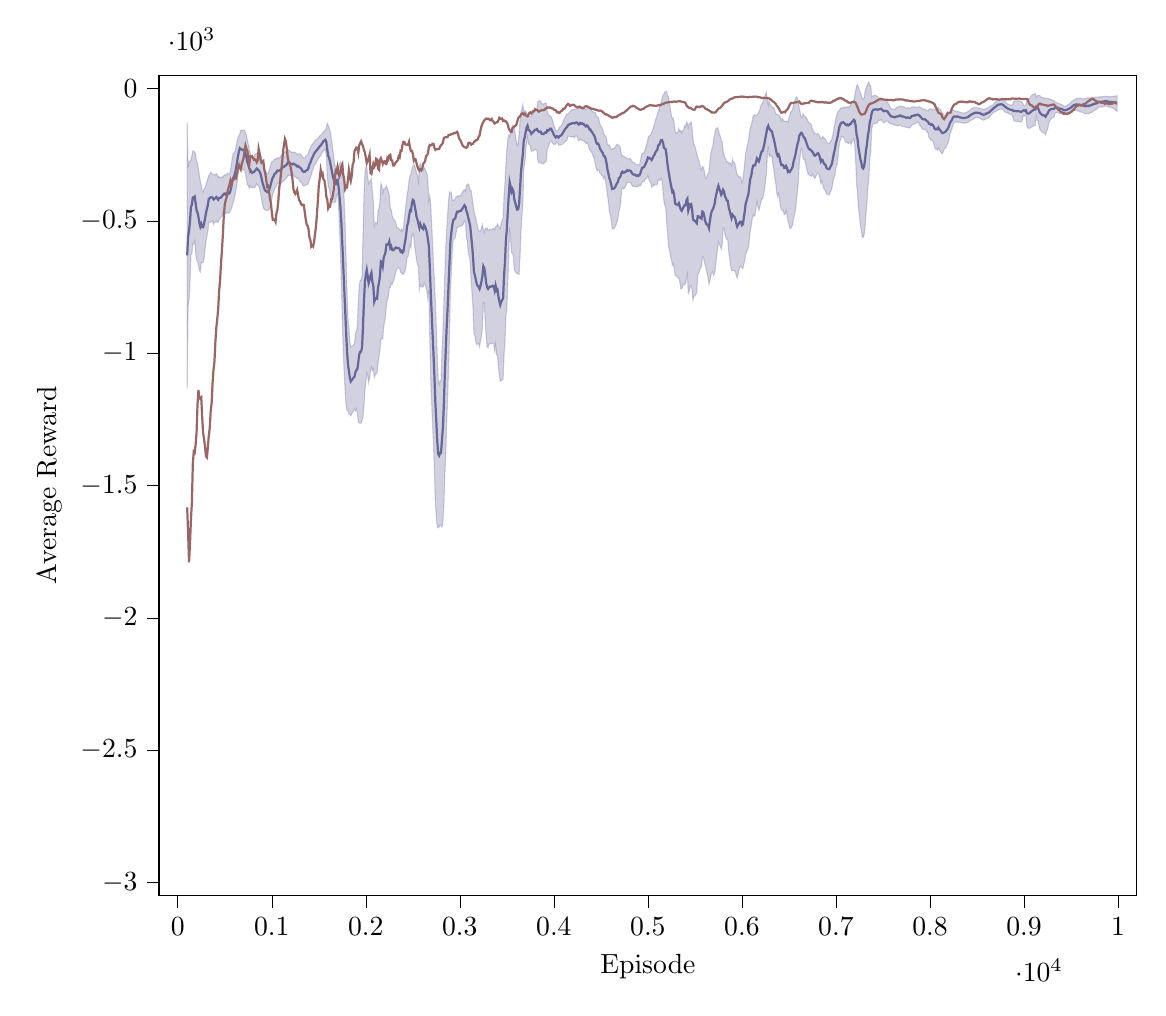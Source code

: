 % This file was created by tikzplotlib v0.9.1.
\begin{tikzpicture}

\definecolor{color0}{rgb}{1,0.498,0.055}
\definecolor{color1}{rgb}{0.122,0.467,0.706}

\begin{axis}[
compat=newest,
tick align=outside,
tick pos=left,
x grid style={white!69.02!black},
xmin=-200.00, xmax=10200.00,
xtick style={color=black},
y grid style={white!69.02!black},
ymin=-3050.00, ymax=50.00,
ytick style={color=black},
scaled y ticks=true,
scaled y ticks=base 10:-3,
width=14cm,
height=12cm,
xlabel=Episode,
ylabel=Average Reward,
%y label style={at={(-0.2,0.5)}}
]

\path [draw=blue!20!gray, fill=blue!20!gray, opacity=0.3]
(axis cs:100,-1133.169)
--(axis cs:100,-127.545)
--(axis cs:110,-297.374)
--(axis cs:120,-275.352)
--(axis cs:130,-275.11)
--(axis cs:140,-269.884)
--(axis cs:150,-254.268)
--(axis cs:160,-235.423)
--(axis cs:170,-236.144)
--(axis cs:180,-241.521)
--(axis cs:190,-249.69)
--(axis cs:200,-273.408)
--(axis cs:210,-282.822)
--(axis cs:220,-303.367)
--(axis cs:230,-328.276)
--(axis cs:240,-351.996)
--(axis cs:250,-364.967)
--(axis cs:260,-387.718)
--(axis cs:270,-390.12)
--(axis cs:280,-379.362)
--(axis cs:290,-375.341)
--(axis cs:300,-363.221)
--(axis cs:310,-352.447)
--(axis cs:320,-340.072)
--(axis cs:330,-327.947)
--(axis cs:340,-323.763)
--(axis cs:350,-316.632)
--(axis cs:360,-320.535)
--(axis cs:370,-322.683)
--(axis cs:380,-324.754)
--(axis cs:390,-326.12)
--(axis cs:400,-324.567)
--(axis cs:410,-321.623)
--(axis cs:420,-325.75)
--(axis cs:430,-335.15)
--(axis cs:440,-331.695)
--(axis cs:450,-337.098)
--(axis cs:460,-335.845)
--(axis cs:470,-333.054)
--(axis cs:480,-336.47)
--(axis cs:490,-327.984)
--(axis cs:500,-325.65)
--(axis cs:510,-329.182)
--(axis cs:520,-322.907)
--(axis cs:530,-319.423)
--(axis cs:540,-322.976)
--(axis cs:550,-323.659)
--(axis cs:560,-311.369)
--(axis cs:570,-286.796)
--(axis cs:580,-262.156)
--(axis cs:590,-244.73)
--(axis cs:600,-242.413)
--(axis cs:610,-237.607)
--(axis cs:620,-219.675)
--(axis cs:630,-199.273)
--(axis cs:640,-185.08)
--(axis cs:650,-179.031)
--(axis cs:660,-170.239)
--(axis cs:670,-157.362)
--(axis cs:680,-157.366)
--(axis cs:690,-158.446)
--(axis cs:700,-156.941)
--(axis cs:710,-157.33)
--(axis cs:720,-166.291)
--(axis cs:730,-177.758)
--(axis cs:740,-193.726)
--(axis cs:750,-208.329)
--(axis cs:760,-226.282)
--(axis cs:770,-243.15)
--(axis cs:780,-256.831)
--(axis cs:790,-261.347)
--(axis cs:800,-259.869)
--(axis cs:810,-257.168)
--(axis cs:820,-248.515)
--(axis cs:830,-246.564)
--(axis cs:840,-244.93)
--(axis cs:850,-245.417)
--(axis cs:860,-248.625)
--(axis cs:870,-249.589)
--(axis cs:880,-250.397)
--(axis cs:890,-259.113)
--(axis cs:900,-271.535)
--(axis cs:910,-282.901)
--(axis cs:920,-300.032)
--(axis cs:930,-312.46)
--(axis cs:940,-313.901)
--(axis cs:950,-322.1)
--(axis cs:960,-322.326)
--(axis cs:970,-311.788)
--(axis cs:980,-299.188)
--(axis cs:990,-285.139)
--(axis cs:1000,-277.426)
--(axis cs:1010,-274.973)
--(axis cs:1020,-271.099)
--(axis cs:1030,-266.128)
--(axis cs:1040,-267.959)
--(axis cs:1050,-264.028)
--(axis cs:1060,-261.87)
--(axis cs:1070,-264.639)
--(axis cs:1080,-261.139)
--(axis cs:1090,-258.304)
--(axis cs:1100,-252.934)
--(axis cs:1110,-247.569)
--(axis cs:1120,-242.921)
--(axis cs:1130,-242.666)
--(axis cs:1140,-238.287)
--(axis cs:1150,-239.526)
--(axis cs:1160,-235.916)
--(axis cs:1170,-230.288)
--(axis cs:1180,-232.599)
--(axis cs:1190,-235.061)
--(axis cs:1200,-239.065)
--(axis cs:1210,-240.485)
--(axis cs:1220,-242.036)
--(axis cs:1230,-239.412)
--(axis cs:1240,-240.841)
--(axis cs:1250,-241.121)
--(axis cs:1260,-245.008)
--(axis cs:1270,-249.703)
--(axis cs:1280,-246.466)
--(axis cs:1290,-246.572)
--(axis cs:1300,-246.461)
--(axis cs:1310,-249.053)
--(axis cs:1320,-253.558)
--(axis cs:1330,-259.74)
--(axis cs:1340,-262.387)
--(axis cs:1350,-262.784)
--(axis cs:1360,-256.904)
--(axis cs:1370,-253.716)
--(axis cs:1380,-250.333)
--(axis cs:1390,-243.475)
--(axis cs:1400,-230.167)
--(axis cs:1410,-223.467)
--(axis cs:1420,-215.071)
--(axis cs:1430,-212.074)
--(axis cs:1440,-206.407)
--(axis cs:1450,-201.999)
--(axis cs:1460,-195.157)
--(axis cs:1470,-192.552)
--(axis cs:1480,-192.449)
--(axis cs:1490,-186.486)
--(axis cs:1500,-183.54)
--(axis cs:1510,-178.635)
--(axis cs:1520,-176.473)
--(axis cs:1530,-173.053)
--(axis cs:1540,-168.781)
--(axis cs:1550,-162.121)
--(axis cs:1560,-159.726)
--(axis cs:1570,-157.562)
--(axis cs:1580,-147.132)
--(axis cs:1590,-131.538)
--(axis cs:1600,-138.569)
--(axis cs:1610,-147.704)
--(axis cs:1620,-160.105)
--(axis cs:1630,-179.719)
--(axis cs:1640,-204.204)
--(axis cs:1650,-234.613)
--(axis cs:1660,-260.115)
--(axis cs:1670,-289.956)
--(axis cs:1680,-294.264)
--(axis cs:1690,-291.806)
--(axis cs:1700,-293.654)
--(axis cs:1710,-301.167)
--(axis cs:1720,-284.236)
--(axis cs:1730,-278.84)
--(axis cs:1740,-281.981)
--(axis cs:1750,-298.161)
--(axis cs:1760,-351.233)
--(axis cs:1770,-425.679)
--(axis cs:1780,-519.894)
--(axis cs:1790,-640.328)
--(axis cs:1800,-761.394)
--(axis cs:1810,-869.831)
--(axis cs:1820,-902.365)
--(axis cs:1830,-954.387)
--(axis cs:1840,-977.026)
--(axis cs:1850,-974.355)
--(axis cs:1860,-971.618)
--(axis cs:1870,-967.687)
--(axis cs:1880,-965.656)
--(axis cs:1890,-923.157)
--(axis cs:1900,-918.902)
--(axis cs:1910,-893.068)
--(axis cs:1920,-807.791)
--(axis cs:1930,-746.205)
--(axis cs:1940,-724.246)
--(axis cs:1950,-723.946)
--(axis cs:1960,-704.747)
--(axis cs:1970,-552.706)
--(axis cs:1980,-410.361)
--(axis cs:1990,-322.646)
--(axis cs:2000,-297.957)
--(axis cs:2010,-294.459)
--(axis cs:2020,-332.292)
--(axis cs:2030,-358.977)
--(axis cs:2040,-352.532)
--(axis cs:2050,-346.626)
--(axis cs:2060,-340.137)
--(axis cs:2070,-394.755)
--(axis cs:2080,-430.381)
--(axis cs:2090,-519.258)
--(axis cs:2100,-506.851)
--(axis cs:2110,-508.173)
--(axis cs:2120,-511.916)
--(axis cs:2130,-462.608)
--(axis cs:2140,-454.457)
--(axis cs:2150,-425.072)
--(axis cs:2160,-358.637)
--(axis cs:2170,-366.594)
--(axis cs:2180,-395.313)
--(axis cs:2190,-379.004)
--(axis cs:2200,-379.62)
--(axis cs:2210,-375.076)
--(axis cs:2220,-367.066)
--(axis cs:2230,-381.082)
--(axis cs:2240,-388.138)
--(axis cs:2250,-401.852)
--(axis cs:2260,-451.63)
--(axis cs:2270,-457.973)
--(axis cs:2280,-478.3)
--(axis cs:2290,-491.286)
--(axis cs:2300,-495.729)
--(axis cs:2310,-499.384)
--(axis cs:2320,-508.259)
--(axis cs:2330,-525.24)
--(axis cs:2340,-525.974)
--(axis cs:2350,-528.109)
--(axis cs:2360,-533.188)
--(axis cs:2370,-538.121)
--(axis cs:2380,-531.671)
--(axis cs:2390,-538.48)
--(axis cs:2400,-530.028)
--(axis cs:2410,-492.12)
--(axis cs:2420,-460.599)
--(axis cs:2430,-432.199)
--(axis cs:2440,-398.091)
--(axis cs:2450,-380.752)
--(axis cs:2460,-347.579)
--(axis cs:2470,-329.876)
--(axis cs:2480,-324.82)
--(axis cs:2490,-305.767)
--(axis cs:2500,-292.89)
--(axis cs:2510,-287.858)
--(axis cs:2520,-291.374)
--(axis cs:2530,-302.586)
--(axis cs:2540,-321.006)
--(axis cs:2550,-328.097)
--(axis cs:2560,-350.758)
--(axis cs:2570,-292.743)
--(axis cs:2580,-283.241)
--(axis cs:2590,-297.336)
--(axis cs:2600,-305.053)
--(axis cs:2610,-311.59)
--(axis cs:2620,-297.802)
--(axis cs:2630,-303.118)
--(axis cs:2640,-311.602)
--(axis cs:2650,-323.289)
--(axis cs:2660,-344.636)
--(axis cs:2670,-425.116)
--(axis cs:2680,-406.955)
--(axis cs:2690,-435.354)
--(axis cs:2700,-508.201)
--(axis cs:2710,-585.99)
--(axis cs:2720,-664.016)
--(axis cs:2730,-730.084)
--(axis cs:2740,-806.779)
--(axis cs:2750,-904.323)
--(axis cs:2760,-1012.392)
--(axis cs:2770,-1101.023)
--(axis cs:2780,-1117.601)
--(axis cs:2790,-1103.648)
--(axis cs:2800,-1102.491)
--(axis cs:2810,-995.582)
--(axis cs:2820,-922.233)
--(axis cs:2830,-810.963)
--(axis cs:2840,-702.029)
--(axis cs:2850,-600.516)
--(axis cs:2860,-537.558)
--(axis cs:2870,-480.431)
--(axis cs:2880,-423.343)
--(axis cs:2890,-390.885)
--(axis cs:2900,-396.464)
--(axis cs:2910,-392.738)
--(axis cs:2920,-421.014)
--(axis cs:2930,-423.387)
--(axis cs:2940,-419.87)
--(axis cs:2950,-417.669)
--(axis cs:2960,-407.978)
--(axis cs:2970,-407.047)
--(axis cs:2980,-406.488)
--(axis cs:2990,-404.84)
--(axis cs:3000,-406.261)
--(axis cs:3010,-404.337)
--(axis cs:3020,-396.908)
--(axis cs:3030,-388.695)
--(axis cs:3040,-384.837)
--(axis cs:3050,-381.839)
--(axis cs:3060,-387.613)
--(axis cs:3070,-365.76)
--(axis cs:3080,-363.312)
--(axis cs:3090,-360.34)
--(axis cs:3100,-370.072)
--(axis cs:3110,-385.447)
--(axis cs:3120,-384.528)
--(axis cs:3130,-409.547)
--(axis cs:3140,-436.439)
--(axis cs:3150,-459.396)
--(axis cs:3160,-478.786)
--(axis cs:3170,-490.433)
--(axis cs:3180,-508.949)
--(axis cs:3190,-525.709)
--(axis cs:3200,-536.092)
--(axis cs:3210,-539.05)
--(axis cs:3220,-538.572)
--(axis cs:3230,-525.347)
--(axis cs:3240,-513.559)
--(axis cs:3250,-533.838)
--(axis cs:3260,-543.799)
--(axis cs:3270,-528.529)
--(axis cs:3280,-532.166)
--(axis cs:3290,-526.14)
--(axis cs:3300,-535.238)
--(axis cs:3310,-536.661)
--(axis cs:3320,-531.294)
--(axis cs:3330,-533.103)
--(axis cs:3340,-533.014)
--(axis cs:3350,-528.551)
--(axis cs:3360,-528.712)
--(axis cs:3370,-533.054)
--(axis cs:3380,-521.193)
--(axis cs:3390,-520.153)
--(axis cs:3400,-511.881)
--(axis cs:3410,-519.005)
--(axis cs:3420,-523.97)
--(axis cs:3430,-528.851)
--(axis cs:3440,-508.955)
--(axis cs:3450,-496.629)
--(axis cs:3460,-486.566)
--(axis cs:3470,-409.45)
--(axis cs:3480,-356.111)
--(axis cs:3490,-286.052)
--(axis cs:3500,-228.165)
--(axis cs:3510,-191.744)
--(axis cs:3520,-175.482)
--(axis cs:3530,-181.757)
--(axis cs:3540,-164.731)
--(axis cs:3550,-157.765)
--(axis cs:3560,-139.178)
--(axis cs:3570,-143.491)
--(axis cs:3580,-154.038)
--(axis cs:3590,-174.037)
--(axis cs:3600,-197.276)
--(axis cs:3610,-215.135)
--(axis cs:3620,-211.811)
--(axis cs:3630,-173.52)
--(axis cs:3640,-121.828)
--(axis cs:3650,-89.26)
--(axis cs:3660,-77.417)
--(axis cs:3670,-59.73)
--(axis cs:3680,-93.28)
--(axis cs:3690,-82.917)
--(axis cs:3700,-85.378)
--(axis cs:3710,-92.293)
--(axis cs:3720,-96.616)
--(axis cs:3730,-102.449)
--(axis cs:3740,-106.399)
--(axis cs:3750,-105.273)
--(axis cs:3760,-104.66)
--(axis cs:3770,-96.369)
--(axis cs:3780,-94.095)
--(axis cs:3790,-88.216)
--(axis cs:3800,-80.813)
--(axis cs:3810,-78.733)
--(axis cs:3820,-73.645)
--(axis cs:3830,-48.901)
--(axis cs:3840,-45.702)
--(axis cs:3850,-46.459)
--(axis cs:3860,-47.407)
--(axis cs:3870,-57.669)
--(axis cs:3880,-56.813)
--(axis cs:3890,-58.98)
--(axis cs:3900,-57.289)
--(axis cs:3910,-54.453)
--(axis cs:3920,-56.923)
--(axis cs:3930,-85.767)
--(axis cs:3940,-98.689)
--(axis cs:3950,-100.273)
--(axis cs:3960,-104.152)
--(axis cs:3970,-106.174)
--(axis cs:3980,-114.503)
--(axis cs:3990,-124.649)
--(axis cs:4000,-137.933)
--(axis cs:4010,-149.282)
--(axis cs:4020,-159.279)
--(axis cs:4030,-159.257)
--(axis cs:4040,-157.84)
--(axis cs:4050,-155.582)
--(axis cs:4060,-146.341)
--(axis cs:4070,-143.72)
--(axis cs:4080,-138.785)
--(axis cs:4090,-131.921)
--(axis cs:4100,-122.715)
--(axis cs:4110,-114.533)
--(axis cs:4120,-107.643)
--(axis cs:4130,-98.52)
--(axis cs:4140,-95.852)
--(axis cs:4150,-95.232)
--(axis cs:4160,-93.058)
--(axis cs:4170,-85.889)
--(axis cs:4180,-85.011)
--(axis cs:4190,-79.968)
--(axis cs:4200,-79.852)
--(axis cs:4210,-79.259)
--(axis cs:4220,-77.505)
--(axis cs:4230,-78.803)
--(axis cs:4240,-76.51)
--(axis cs:4250,-75.902)
--(axis cs:4260,-73.643)
--(axis cs:4270,-75.049)
--(axis cs:4280,-69.637)
--(axis cs:4290,-72.326)
--(axis cs:4300,-67.837)
--(axis cs:4310,-70.182)
--(axis cs:4320,-73.961)
--(axis cs:4330,-76.913)
--(axis cs:4340,-77.887)
--(axis cs:4350,-75.434)
--(axis cs:4360,-75.025)
--(axis cs:4370,-74.472)
--(axis cs:4380,-76.65)
--(axis cs:4390,-76.534)
--(axis cs:4400,-83.755)
--(axis cs:4410,-86.516)
--(axis cs:4420,-88.806)
--(axis cs:4430,-90.819)
--(axis cs:4440,-90.855)
--(axis cs:4450,-104.092)
--(axis cs:4460,-106.542)
--(axis cs:4470,-108.885)
--(axis cs:4480,-119.032)
--(axis cs:4490,-133.713)
--(axis cs:4500,-141.703)
--(axis cs:4510,-148.707)
--(axis cs:4520,-156.083)
--(axis cs:4530,-168.738)
--(axis cs:4540,-177.894)
--(axis cs:4550,-178.616)
--(axis cs:4560,-189.741)
--(axis cs:4570,-209.496)
--(axis cs:4580,-215.236)
--(axis cs:4590,-212.798)
--(axis cs:4600,-222.264)
--(axis cs:4610,-229.739)
--(axis cs:4620,-229.232)
--(axis cs:4630,-227.5)
--(axis cs:4640,-226.314)
--(axis cs:4650,-223.512)
--(axis cs:4660,-216.108)
--(axis cs:4670,-210.425)
--(axis cs:4680,-212.399)
--(axis cs:4690,-214.378)
--(axis cs:4700,-216.878)
--(axis cs:4710,-227.995)
--(axis cs:4720,-253.41)
--(axis cs:4730,-252.547)
--(axis cs:4740,-256.542)
--(axis cs:4750,-257.275)
--(axis cs:4760,-260.34)
--(axis cs:4770,-261.055)
--(axis cs:4780,-263.57)
--(axis cs:4790,-265.622)
--(axis cs:4800,-265.336)
--(axis cs:4810,-263.477)
--(axis cs:4820,-267.255)
--(axis cs:4830,-274.489)
--(axis cs:4840,-278.368)
--(axis cs:4850,-279.521)
--(axis cs:4860,-280.377)
--(axis cs:4870,-286.141)
--(axis cs:4880,-287.091)
--(axis cs:4890,-286.101)
--(axis cs:4900,-289.269)
--(axis cs:4910,-289.141)
--(axis cs:4920,-274.219)
--(axis cs:4930,-253.955)
--(axis cs:4940,-244.683)
--(axis cs:4950,-244.317)
--(axis cs:4960,-240.149)
--(axis cs:4970,-231.721)
--(axis cs:4980,-220.913)
--(axis cs:4990,-208.375)
--(axis cs:5000,-191.17)
--(axis cs:5010,-179.065)
--(axis cs:5020,-177.497)
--(axis cs:5030,-175.345)
--(axis cs:5040,-166.142)
--(axis cs:5050,-156.98)
--(axis cs:5060,-144.798)
--(axis cs:5070,-135.778)
--(axis cs:5080,-118.938)
--(axis cs:5090,-109.507)
--(axis cs:5100,-99.093)
--(axis cs:5110,-84.969)
--(axis cs:5120,-79.449)
--(axis cs:5130,-60.79)
--(axis cs:5140,-51.506)
--(axis cs:5150,-40.236)
--(axis cs:5160,-25.99)
--(axis cs:5170,-20.88)
--(axis cs:5180,-13.336)
--(axis cs:5190,-10.398)
--(axis cs:5200,-10.124)
--(axis cs:5210,-27.676)
--(axis cs:5220,-31.769)
--(axis cs:5230,-59.695)
--(axis cs:5240,-78.493)
--(axis cs:5250,-101.998)
--(axis cs:5260,-114.181)
--(axis cs:5270,-111.471)
--(axis cs:5280,-130.874)
--(axis cs:5290,-161.23)
--(axis cs:5300,-168.404)
--(axis cs:5310,-166.359)
--(axis cs:5320,-163.366)
--(axis cs:5330,-150.957)
--(axis cs:5340,-162.106)
--(axis cs:5350,-158.317)
--(axis cs:5360,-167.014)
--(axis cs:5370,-159.203)
--(axis cs:5380,-156.035)
--(axis cs:5390,-140.456)
--(axis cs:5400,-145.261)
--(axis cs:5410,-126.504)
--(axis cs:5420,-130.684)
--(axis cs:5430,-146.976)
--(axis cs:5440,-133.199)
--(axis cs:5450,-129.343)
--(axis cs:5460,-126.317)
--(axis cs:5470,-149.172)
--(axis cs:5480,-190.466)
--(axis cs:5490,-210.077)
--(axis cs:5500,-218.042)
--(axis cs:5510,-231.004)
--(axis cs:5520,-245.691)
--(axis cs:5530,-260.059)
--(axis cs:5540,-270.144)
--(axis cs:5550,-282.508)
--(axis cs:5560,-300.758)
--(axis cs:5570,-308.373)
--(axis cs:5580,-294.326)
--(axis cs:5590,-298.039)
--(axis cs:5600,-310.385)
--(axis cs:5610,-335.962)
--(axis cs:5620,-340.109)
--(axis cs:5630,-328.031)
--(axis cs:5640,-320.702)
--(axis cs:5650,-316.215)
--(axis cs:5660,-274.045)
--(axis cs:5670,-243.051)
--(axis cs:5680,-228.155)
--(axis cs:5690,-219.755)
--(axis cs:5700,-189.608)
--(axis cs:5710,-173.315)
--(axis cs:5720,-154.249)
--(axis cs:5730,-151.127)
--(axis cs:5740,-147.823)
--(axis cs:5750,-155.852)
--(axis cs:5760,-171.18)
--(axis cs:5770,-180.612)
--(axis cs:5780,-196.506)
--(axis cs:5790,-199.996)
--(axis cs:5800,-238.325)
--(axis cs:5810,-249.381)
--(axis cs:5820,-262.757)
--(axis cs:5830,-266.952)
--(axis cs:5840,-276.911)
--(axis cs:5850,-276.102)
--(axis cs:5860,-283.136)
--(axis cs:5870,-280.269)
--(axis cs:5880,-284.187)
--(axis cs:5890,-291.238)
--(axis cs:5900,-267.594)
--(axis cs:5910,-277.777)
--(axis cs:5920,-280.465)
--(axis cs:5930,-290.312)
--(axis cs:5940,-311.576)
--(axis cs:5950,-327.318)
--(axis cs:5960,-329.826)
--(axis cs:5970,-335.028)
--(axis cs:5980,-332.663)
--(axis cs:5990,-335.575)
--(axis cs:6000,-355.091)
--(axis cs:6010,-346.828)
--(axis cs:6020,-315.388)
--(axis cs:6030,-280.367)
--(axis cs:6040,-244.704)
--(axis cs:6050,-228.008)
--(axis cs:6060,-212.119)
--(axis cs:6070,-196.156)
--(axis cs:6080,-167.837)
--(axis cs:6090,-145.083)
--(axis cs:6100,-139.923)
--(axis cs:6110,-120.243)
--(axis cs:6120,-103.965)
--(axis cs:6130,-98.609)
--(axis cs:6140,-100.776)
--(axis cs:6150,-101.547)
--(axis cs:6160,-101.949)
--(axis cs:6170,-94.075)
--(axis cs:6180,-89.485)
--(axis cs:6190,-80.5)
--(axis cs:6200,-65.208)
--(axis cs:6210,-57.953)
--(axis cs:6220,-55.03)
--(axis cs:6230,-46.315)
--(axis cs:6240,-32.414)
--(axis cs:6250,-21.334)
--(axis cs:6260,-12.567)
--(axis cs:6270,-41.017)
--(axis cs:6280,-64.059)
--(axis cs:6290,-46.85)
--(axis cs:6300,-58.622)
--(axis cs:6310,-63.334)
--(axis cs:6320,-69.033)
--(axis cs:6330,-71.965)
--(axis cs:6340,-72.32)
--(axis cs:6350,-81.655)
--(axis cs:6360,-96.199)
--(axis cs:6370,-96.81)
--(axis cs:6380,-99.05)
--(axis cs:6390,-100.69)
--(axis cs:6400,-103.001)
--(axis cs:6410,-110.458)
--(axis cs:6420,-122.052)
--(axis cs:6430,-114.08)
--(axis cs:6440,-119.048)
--(axis cs:6450,-124.274)
--(axis cs:6460,-123.435)
--(axis cs:6470,-123.021)
--(axis cs:6480,-123.42)
--(axis cs:6490,-128.371)
--(axis cs:6500,-111.496)
--(axis cs:6510,-101.467)
--(axis cs:6520,-88.567)
--(axis cs:6530,-84.072)
--(axis cs:6540,-76.653)
--(axis cs:6550,-59.655)
--(axis cs:6560,-48.26)
--(axis cs:6570,-37.476)
--(axis cs:6580,-31.611)
--(axis cs:6590,-34.549)
--(axis cs:6600,-47.576)
--(axis cs:6610,-74.192)
--(axis cs:6620,-90.06)
--(axis cs:6630,-107.359)
--(axis cs:6640,-109.965)
--(axis cs:6650,-95.015)
--(axis cs:6660,-101.448)
--(axis cs:6670,-104.696)
--(axis cs:6680,-109.07)
--(axis cs:6690,-112.482)
--(axis cs:6700,-121.445)
--(axis cs:6710,-128.188)
--(axis cs:6720,-129.43)
--(axis cs:6730,-134.951)
--(axis cs:6740,-136.993)
--(axis cs:6750,-155.035)
--(axis cs:6760,-159.745)
--(axis cs:6770,-166.723)
--(axis cs:6780,-169.999)
--(axis cs:6790,-172.32)
--(axis cs:6800,-171.705)
--(axis cs:6810,-169.809)
--(axis cs:6820,-174.861)
--(axis cs:6830,-182.505)
--(axis cs:6840,-191.445)
--(axis cs:6850,-188.096)
--(axis cs:6860,-180.943)
--(axis cs:6870,-185.749)
--(axis cs:6880,-189.247)
--(axis cs:6890,-191.827)
--(axis cs:6900,-202.8)
--(axis cs:6910,-206.537)
--(axis cs:6920,-208.391)
--(axis cs:6930,-207.324)
--(axis cs:6940,-200.907)
--(axis cs:6950,-195.461)
--(axis cs:6960,-187.317)
--(axis cs:6970,-170.992)
--(axis cs:6980,-148.467)
--(axis cs:6990,-130.646)
--(axis cs:7000,-111.198)
--(axis cs:7010,-98.581)
--(axis cs:7020,-87.845)
--(axis cs:7030,-84.689)
--(axis cs:7040,-80.192)
--(axis cs:7050,-72.851)
--(axis cs:7060,-75.438)
--(axis cs:7070,-72.776)
--(axis cs:7080,-70.197)
--(axis cs:7090,-73.17)
--(axis cs:7100,-69.682)
--(axis cs:7110,-71.681)
--(axis cs:7120,-68.838)
--(axis cs:7130,-70.831)
--(axis cs:7140,-68.199)
--(axis cs:7150,-66.554)
--(axis cs:7160,-53.84)
--(axis cs:7170,-49.56)
--(axis cs:7180,-49.072)
--(axis cs:7190,-47.059)
--(axis cs:7200,-27.215)
--(axis cs:7210,-7.473)
--(axis cs:7220,10.532)
--(axis cs:7230,14.071)
--(axis cs:7240,6.144)
--(axis cs:7250,-7.135)
--(axis cs:7260,-13.675)
--(axis cs:7270,-27.323)
--(axis cs:7280,-35.83)
--(axis cs:7290,-40.66)
--(axis cs:7300,-36.334)
--(axis cs:7310,-12.158)
--(axis cs:7320,1.47)
--(axis cs:7330,11.09)
--(axis cs:7340,18.923)
--(axis cs:7350,25.121)
--(axis cs:7360,10.105)
--(axis cs:7370,11.067)
--(axis cs:7380,-32.147)
--(axis cs:7390,-29.851)
--(axis cs:7400,-26.707)
--(axis cs:7410,-25.784)
--(axis cs:7420,-24.878)
--(axis cs:7430,-28.528)
--(axis cs:7440,-30.176)
--(axis cs:7450,-36.841)
--(axis cs:7460,-36.171)
--(axis cs:7470,-35.41)
--(axis cs:7480,-34.725)
--(axis cs:7490,-36.698)
--(axis cs:7500,-38.809)
--(axis cs:7510,-41.594)
--(axis cs:7520,-42.187)
--(axis cs:7530,-44.791)
--(axis cs:7540,-47.088)
--(axis cs:7550,-51.605)
--(axis cs:7560,-59.09)
--(axis cs:7570,-64.765)
--(axis cs:7580,-73.887)
--(axis cs:7590,-76.531)
--(axis cs:7600,-77.075)
--(axis cs:7610,-78.423)
--(axis cs:7620,-78.661)
--(axis cs:7630,-77.437)
--(axis cs:7640,-73.351)
--(axis cs:7650,-70.994)
--(axis cs:7660,-68.969)
--(axis cs:7670,-68.717)
--(axis cs:7680,-65.482)
--(axis cs:7690,-66.001)
--(axis cs:7700,-67.656)
--(axis cs:7710,-67.435)
--(axis cs:7720,-69.017)
--(axis cs:7730,-70.568)
--(axis cs:7740,-73.159)
--(axis cs:7750,-73.505)
--(axis cs:7760,-72.949)
--(axis cs:7770,-71.73)
--(axis cs:7780,-74.12)
--(axis cs:7790,-74.717)
--(axis cs:7800,-71.359)
--(axis cs:7810,-69.791)
--(axis cs:7820,-69.537)
--(axis cs:7830,-68.463)
--(axis cs:7840,-69.709)
--(axis cs:7850,-70.681)
--(axis cs:7860,-70.639)
--(axis cs:7870,-70.613)
--(axis cs:7880,-69.877)
--(axis cs:7890,-68.436)
--(axis cs:7900,-71.376)
--(axis cs:7910,-73.301)
--(axis cs:7920,-76.162)
--(axis cs:7930,-77.967)
--(axis cs:7940,-77.646)
--(axis cs:7950,-78.01)
--(axis cs:7960,-81.956)
--(axis cs:7970,-82.219)
--(axis cs:7980,-83.503)
--(axis cs:7990,-78.813)
--(axis cs:8000,-76.594)
--(axis cs:8010,-77.731)
--(axis cs:8020,-76.004)
--(axis cs:8030,-79.236)
--(axis cs:8040,-78.53)
--(axis cs:8050,-80.853)
--(axis cs:8060,-78.355)
--(axis cs:8070,-76.01)
--(axis cs:8080,-74.286)
--(axis cs:8090,-71.482)
--(axis cs:8100,-76.895)
--(axis cs:8110,-78.541)
--(axis cs:8120,-84.463)
--(axis cs:8130,-90.149)
--(axis cs:8140,-96.285)
--(axis cs:8150,-100.668)
--(axis cs:8160,-101.31)
--(axis cs:8170,-99.489)
--(axis cs:8180,-97.172)
--(axis cs:8190,-96.708)
--(axis cs:8200,-92.395)
--(axis cs:8210,-90.191)
--(axis cs:8220,-87.355)
--(axis cs:8230,-84.434)
--(axis cs:8240,-81.416)
--(axis cs:8250,-80.706)
--(axis cs:8260,-82.184)
--(axis cs:8270,-84.539)
--(axis cs:8280,-85.419)
--(axis cs:8290,-85.349)
--(axis cs:8300,-87.253)
--(axis cs:8310,-87.315)
--(axis cs:8320,-89.13)
--(axis cs:8330,-90.045)
--(axis cs:8340,-91.619)
--(axis cs:8350,-92.411)
--(axis cs:8360,-91.871)
--(axis cs:8370,-91.495)
--(axis cs:8380,-90.71)
--(axis cs:8390,-89.299)
--(axis cs:8400,-86.945)
--(axis cs:8410,-86.18)
--(axis cs:8420,-82.409)
--(axis cs:8430,-79.802)
--(axis cs:8440,-76.707)
--(axis cs:8450,-74.566)
--(axis cs:8460,-73.387)
--(axis cs:8470,-72.185)
--(axis cs:8480,-71.613)
--(axis cs:8490,-71.437)
--(axis cs:8500,-72.732)
--(axis cs:8510,-72.863)
--(axis cs:8520,-73.42)
--(axis cs:8530,-74.038)
--(axis cs:8540,-74.884)
--(axis cs:8550,-76.619)
--(axis cs:8560,-77.231)
--(axis cs:8570,-78.507)
--(axis cs:8580,-77.84)
--(axis cs:8590,-77.437)
--(axis cs:8600,-73.928)
--(axis cs:8610,-73.03)
--(axis cs:8620,-71.942)
--(axis cs:8630,-69.059)
--(axis cs:8640,-67.602)
--(axis cs:8650,-65.078)
--(axis cs:8660,-62.933)
--(axis cs:8670,-61.397)
--(axis cs:8680,-56.581)
--(axis cs:8690,-53.746)
--(axis cs:8700,-49.77)
--(axis cs:8710,-44.873)
--(axis cs:8720,-42.649)
--(axis cs:8730,-41.635)
--(axis cs:8740,-41.534)
--(axis cs:8750,-41.41)
--(axis cs:8760,-41.821)
--(axis cs:8770,-42.458)
--(axis cs:8780,-44.338)
--(axis cs:8790,-45.266)
--(axis cs:8800,-48.269)
--(axis cs:8810,-52.792)
--(axis cs:8820,-56.211)
--(axis cs:8830,-58.86)
--(axis cs:8840,-59.594)
--(axis cs:8850,-61.439)
--(axis cs:8860,-62.945)
--(axis cs:8870,-62.919)
--(axis cs:8880,-58.93)
--(axis cs:8890,-49.769)
--(axis cs:8900,-47.435)
--(axis cs:8910,-46.571)
--(axis cs:8920,-46.809)
--(axis cs:8930,-46.459)
--(axis cs:8940,-45.903)
--(axis cs:8950,-47.083)
--(axis cs:8960,-48.452)
--(axis cs:8970,-49.528)
--(axis cs:8980,-50.373)
--(axis cs:8990,-59.892)
--(axis cs:9000,-63.262)
--(axis cs:9010,-64.94)
--(axis cs:9020,-63.118)
--(axis cs:9030,-43.135)
--(axis cs:9040,-40.787)
--(axis cs:9050,-38.545)
--(axis cs:9060,-35.577)
--(axis cs:9070,-30.415)
--(axis cs:9080,-26.271)
--(axis cs:9090,-23.665)
--(axis cs:9100,-20.715)
--(axis cs:9110,-19.307)
--(axis cs:9120,-19.42)
--(axis cs:9130,-33.132)
--(axis cs:9140,-26.963)
--(axis cs:9150,-26.965)
--(axis cs:9160,-24.715)
--(axis cs:9170,-27.206)
--(axis cs:9180,-31.187)
--(axis cs:9190,-32.983)
--(axis cs:9200,-35.393)
--(axis cs:9210,-34.505)
--(axis cs:9220,-35.991)
--(axis cs:9230,-37.202)
--(axis cs:9240,-36.909)
--(axis cs:9250,-35.91)
--(axis cs:9260,-37.178)
--(axis cs:9270,-39.86)
--(axis cs:9280,-39.627)
--(axis cs:9290,-42.01)
--(axis cs:9300,-43.515)
--(axis cs:9310,-44.503)
--(axis cs:9320,-44.576)
--(axis cs:9330,-50.568)
--(axis cs:9340,-52.358)
--(axis cs:9350,-53.537)
--(axis cs:9360,-54.968)
--(axis cs:9370,-56.788)
--(axis cs:9380,-57.613)
--(axis cs:9390,-59.324)
--(axis cs:9400,-60.115)
--(axis cs:9410,-63.04)
--(axis cs:9420,-64.794)
--(axis cs:9430,-67.089)
--(axis cs:9440,-66.587)
--(axis cs:9450,-65.21)
--(axis cs:9460,-64.338)
--(axis cs:9470,-60.045)
--(axis cs:9480,-58.275)
--(axis cs:9490,-55.705)
--(axis cs:9500,-52.145)
--(axis cs:9510,-47.219)
--(axis cs:9520,-45.979)
--(axis cs:9530,-43.335)
--(axis cs:9540,-40.731)
--(axis cs:9550,-39.363)
--(axis cs:9560,-36.943)
--(axis cs:9570,-37.28)
--(axis cs:9580,-37.846)
--(axis cs:9590,-35.966)
--(axis cs:9600,-36.837)
--(axis cs:9610,-38.348)
--(axis cs:9620,-38.012)
--(axis cs:9630,-37.825)
--(axis cs:9640,-38.604)
--(axis cs:9650,-37.885)
--(axis cs:9660,-37.539)
--(axis cs:9670,-36.473)
--(axis cs:9680,-35.312)
--(axis cs:9690,-36.964)
--(axis cs:9700,-35.494)
--(axis cs:9710,-34.5)
--(axis cs:9720,-33.257)
--(axis cs:9730,-32.639)
--(axis cs:9740,-31.791)
--(axis cs:9750,-32.74)
--(axis cs:9760,-33.987)
--(axis cs:9770,-32.897)
--(axis cs:9780,-32.7)
--(axis cs:9790,-31.99)
--(axis cs:9800,-30.652)
--(axis cs:9810,-30.96)
--(axis cs:9820,-31.176)
--(axis cs:9830,-30.394)
--(axis cs:9840,-30.753)
--(axis cs:9850,-29.596)
--(axis cs:9860,-29.846)
--(axis cs:9870,-29.662)
--(axis cs:9880,-28.939)
--(axis cs:9890,-29.702)
--(axis cs:9900,-30.858)
--(axis cs:9910,-30.849)
--(axis cs:9920,-30.443)
--(axis cs:9930,-30.685)
--(axis cs:9940,-29.231)
--(axis cs:9950,-30.144)
--(axis cs:9960,-28.551)
--(axis cs:9970,-28.047)
--(axis cs:9980,-28.227)
--(axis cs:9990,-27.209)
--(axis cs:9990,-86.028)
--(axis cs:9990,-86.028)
--(axis cs:9980,-83.802)
--(axis cs:9970,-80.883)
--(axis cs:9960,-74.99)
--(axis cs:9950,-74.416)
--(axis cs:9940,-73.37)
--(axis cs:9930,-71.424)
--(axis cs:9920,-69.734)
--(axis cs:9910,-69.49)
--(axis cs:9900,-70.222)
--(axis cs:9890,-67.575)
--(axis cs:9880,-66.119)
--(axis cs:9870,-66.66)
--(axis cs:9860,-66.296)
--(axis cs:9850,-67.135)
--(axis cs:9840,-68.831)
--(axis cs:9830,-68.519)
--(axis cs:9820,-69.633)
--(axis cs:9810,-69.187)
--(axis cs:9800,-69.827)
--(axis cs:9790,-71.435)
--(axis cs:9780,-76.146)
--(axis cs:9770,-78.647)
--(axis cs:9760,-79.921)
--(axis cs:9750,-81.896)
--(axis cs:9740,-83.843)
--(axis cs:9730,-88.854)
--(axis cs:9720,-89.487)
--(axis cs:9710,-91.893)
--(axis cs:9700,-92.176)
--(axis cs:9690,-95.187)
--(axis cs:9680,-93.653)
--(axis cs:9670,-94.528)
--(axis cs:9660,-95.272)
--(axis cs:9650,-94.463)
--(axis cs:9640,-92.998)
--(axis cs:9630,-89.526)
--(axis cs:9620,-89.975)
--(axis cs:9610,-88.932)
--(axis cs:9600,-88.405)
--(axis cs:9590,-85.606)
--(axis cs:9580,-85.608)
--(axis cs:9570,-84.336)
--(axis cs:9560,-81.939)
--(axis cs:9550,-82.29)
--(axis cs:9540,-82.192)
--(axis cs:9530,-82.63)
--(axis cs:9520,-83.594)
--(axis cs:9510,-89.442)
--(axis cs:9500,-91.344)
--(axis cs:9490,-91.621)
--(axis cs:9480,-93.539)
--(axis cs:9470,-93.975)
--(axis cs:9460,-95.516)
--(axis cs:9450,-96.346)
--(axis cs:9440,-97.421)
--(axis cs:9430,-97.589)
--(axis cs:9420,-97.513)
--(axis cs:9410,-93.259)
--(axis cs:9400,-93.553)
--(axis cs:9390,-94.173)
--(axis cs:9380,-93.738)
--(axis cs:9370,-92.424)
--(axis cs:9360,-90.625)
--(axis cs:9350,-90.248)
--(axis cs:9340,-91.196)
--(axis cs:9330,-92.495)
--(axis cs:9320,-106.756)
--(axis cs:9310,-110.028)
--(axis cs:9300,-111.113)
--(axis cs:9290,-112.939)
--(axis cs:9280,-119.291)
--(axis cs:9270,-122.669)
--(axis cs:9260,-137.64)
--(axis cs:9250,-155.186)
--(axis cs:9240,-160.655)
--(axis cs:9230,-174.891)
--(axis cs:9220,-169.112)
--(axis cs:9210,-167.362)
--(axis cs:9200,-166.475)
--(axis cs:9190,-164.306)
--(axis cs:9180,-159.275)
--(axis cs:9170,-156.017)
--(axis cs:9160,-142.691)
--(axis cs:9150,-121.797)
--(axis cs:9140,-119.27)
--(axis cs:9130,-104.762)
--(axis cs:9120,-139.246)
--(axis cs:9110,-139.076)
--(axis cs:9100,-141.687)
--(axis cs:9090,-143.743)
--(axis cs:9080,-145.421)
--(axis cs:9070,-147.44)
--(axis cs:9060,-149.491)
--(axis cs:9050,-150.655)
--(axis cs:9040,-147.906)
--(axis cs:9030,-141.265)
--(axis cs:9020,-100.839)
--(axis cs:9010,-103.859)
--(axis cs:9000,-100.9)
--(axis cs:8990,-106.427)
--(axis cs:8980,-121.727)
--(axis cs:8970,-126.289)
--(axis cs:8960,-125.924)
--(axis cs:8950,-125.069)
--(axis cs:8940,-123.508)
--(axis cs:8930,-124.181)
--(axis cs:8920,-124.441)
--(axis cs:8910,-122.92)
--(axis cs:8900,-122.49)
--(axis cs:8890,-119.996)
--(axis cs:8880,-104.601)
--(axis cs:8870,-97.346)
--(axis cs:8860,-97.546)
--(axis cs:8850,-97.089)
--(axis cs:8840,-95.187)
--(axis cs:8830,-92.801)
--(axis cs:8820,-91.657)
--(axis cs:8810,-89.38)
--(axis cs:8800,-89.856)
--(axis cs:8790,-85.077)
--(axis cs:8780,-82.086)
--(axis cs:8770,-77.686)
--(axis cs:8760,-76.694)
--(axis cs:8750,-77.975)
--(axis cs:8740,-79.256)
--(axis cs:8730,-79.336)
--(axis cs:8720,-81.498)
--(axis cs:8710,-84.691)
--(axis cs:8700,-86.82)
--(axis cs:8690,-87.799)
--(axis cs:8680,-89.425)
--(axis cs:8670,-91.305)
--(axis cs:8660,-96.62)
--(axis cs:8650,-100.377)
--(axis cs:8640,-105.04)
--(axis cs:8630,-110.112)
--(axis cs:8620,-111.646)
--(axis cs:8610,-112.391)
--(axis cs:8600,-113.699)
--(axis cs:8590,-116.808)
--(axis cs:8580,-118.253)
--(axis cs:8570,-119.035)
--(axis cs:8560,-117.683)
--(axis cs:8550,-116.667)
--(axis cs:8540,-114.463)
--(axis cs:8530,-110.859)
--(axis cs:8520,-110.559)
--(axis cs:8510,-110.28)
--(axis cs:8500,-110.633)
--(axis cs:8490,-110.06)
--(axis cs:8480,-111.611)
--(axis cs:8470,-113.824)
--(axis cs:8460,-115.622)
--(axis cs:8450,-117.465)
--(axis cs:8440,-119.345)
--(axis cs:8430,-121.718)
--(axis cs:8420,-123.5)
--(axis cs:8410,-126.875)
--(axis cs:8400,-128.815)
--(axis cs:8390,-129.57)
--(axis cs:8380,-129.039)
--(axis cs:8370,-130.457)
--(axis cs:8360,-131.0)
--(axis cs:8350,-130.307)
--(axis cs:8340,-129.278)
--(axis cs:8330,-128.141)
--(axis cs:8320,-128.71)
--(axis cs:8310,-127.252)
--(axis cs:8300,-125.383)
--(axis cs:8290,-125.522)
--(axis cs:8280,-127.833)
--(axis cs:8270,-126.528)
--(axis cs:8260,-128.567)
--(axis cs:8250,-132.666)
--(axis cs:8240,-144.468)
--(axis cs:8230,-155.92)
--(axis cs:8220,-164.406)
--(axis cs:8210,-176.139)
--(axis cs:8200,-195.688)
--(axis cs:8190,-206.939)
--(axis cs:8180,-213.796)
--(axis cs:8170,-223.442)
--(axis cs:8160,-224.961)
--(axis cs:8150,-230.962)
--(axis cs:8140,-240.095)
--(axis cs:8130,-245.989)
--(axis cs:8120,-242.829)
--(axis cs:8110,-237.232)
--(axis cs:8100,-231.337)
--(axis cs:8090,-223.574)
--(axis cs:8080,-233.058)
--(axis cs:8070,-227.224)
--(axis cs:8060,-229.324)
--(axis cs:8050,-223.306)
--(axis cs:8040,-208.395)
--(axis cs:8030,-196.43)
--(axis cs:8020,-194.286)
--(axis cs:8010,-196.313)
--(axis cs:8000,-188.622)
--(axis cs:7990,-186.762)
--(axis cs:7980,-167.515)
--(axis cs:7970,-164.698)
--(axis cs:7960,-157.618)
--(axis cs:7950,-154.464)
--(axis cs:7940,-155.246)
--(axis cs:7930,-153.027)
--(axis cs:7920,-153.83)
--(axis cs:7910,-147.886)
--(axis cs:7900,-141.91)
--(axis cs:7890,-137.772)
--(axis cs:7880,-129.299)
--(axis cs:7870,-126.227)
--(axis cs:7860,-128.001)
--(axis cs:7850,-129.704)
--(axis cs:7840,-134.337)
--(axis cs:7830,-134.038)
--(axis cs:7820,-135.221)
--(axis cs:7810,-137.216)
--(axis cs:7800,-141.694)
--(axis cs:7790,-147.523)
--(axis cs:7780,-148.954)
--(axis cs:7770,-147.258)
--(axis cs:7760,-145.767)
--(axis cs:7750,-146.973)
--(axis cs:7740,-145.301)
--(axis cs:7730,-144.684)
--(axis cs:7720,-143.469)
--(axis cs:7710,-142.657)
--(axis cs:7700,-142.694)
--(axis cs:7690,-138.294)
--(axis cs:7680,-137.373)
--(axis cs:7670,-139.516)
--(axis cs:7660,-140.973)
--(axis cs:7650,-140.233)
--(axis cs:7640,-138.413)
--(axis cs:7630,-138.482)
--(axis cs:7620,-137.576)
--(axis cs:7610,-135.902)
--(axis cs:7600,-132.974)
--(axis cs:7590,-133.773)
--(axis cs:7580,-133.383)
--(axis cs:7570,-130.65)
--(axis cs:7560,-127.786)
--(axis cs:7550,-122.86)
--(axis cs:7540,-123.098)
--(axis cs:7530,-122.727)
--(axis cs:7520,-127.668)
--(axis cs:7510,-129.47)
--(axis cs:7500,-126.589)
--(axis cs:7490,-121.977)
--(axis cs:7480,-117.292)
--(axis cs:7470,-120.322)
--(axis cs:7460,-119.319)
--(axis cs:7450,-121.872)
--(axis cs:7440,-130.194)
--(axis cs:7430,-127.974)
--(axis cs:7420,-132.051)
--(axis cs:7410,-132.842)
--(axis cs:7400,-132.409)
--(axis cs:7390,-136.726)
--(axis cs:7380,-153.882)
--(axis cs:7370,-238.148)
--(axis cs:7360,-265.965)
--(axis cs:7350,-340.653)
--(axis cs:7340,-372.728)
--(axis cs:7330,-434.093)
--(axis cs:7320,-466.548)
--(axis cs:7310,-522.75)
--(axis cs:7300,-550.877)
--(axis cs:7290,-563.066)
--(axis cs:7280,-560.715)
--(axis cs:7270,-532.101)
--(axis cs:7260,-519.718)
--(axis cs:7250,-480.335)
--(axis cs:7240,-454.036)
--(axis cs:7230,-396.741)
--(axis cs:7220,-361.014)
--(axis cs:7210,-273.641)
--(axis cs:7200,-215.144)
--(axis cs:7190,-189.173)
--(axis cs:7180,-196.768)
--(axis cs:7170,-201.852)
--(axis cs:7160,-211.444)
--(axis cs:7150,-200.581)
--(axis cs:7140,-206.248)
--(axis cs:7130,-207.728)
--(axis cs:7120,-202.338)
--(axis cs:7110,-203.962)
--(axis cs:7100,-202.119)
--(axis cs:7090,-188.739)
--(axis cs:7080,-184.66)
--(axis cs:7070,-183.108)
--(axis cs:7060,-181.179)
--(axis cs:7050,-193.952)
--(axis cs:7040,-201.559)
--(axis cs:7030,-227.859)
--(axis cs:7020,-268.761)
--(axis cs:7010,-287.432)
--(axis cs:7000,-299.449)
--(axis cs:6990,-324.746)
--(axis cs:6980,-335.593)
--(axis cs:6970,-348.26)
--(axis cs:6960,-371.664)
--(axis cs:6950,-384.789)
--(axis cs:6940,-391.867)
--(axis cs:6930,-401.417)
--(axis cs:6920,-400.478)
--(axis cs:6910,-399.29)
--(axis cs:6900,-397.547)
--(axis cs:6890,-386.096)
--(axis cs:6880,-381.803)
--(axis cs:6870,-378.039)
--(axis cs:6860,-361.161)
--(axis cs:6850,-349.887)
--(axis cs:6840,-359.477)
--(axis cs:6830,-340.555)
--(axis cs:6820,-323.576)
--(axis cs:6810,-317.95)
--(axis cs:6800,-320.718)
--(axis cs:6790,-328.14)
--(axis cs:6780,-336.549)
--(axis cs:6770,-338.297)
--(axis cs:6760,-330.133)
--(axis cs:6750,-324.264)
--(axis cs:6740,-331.403)
--(axis cs:6730,-330.45)
--(axis cs:6720,-327.828)
--(axis cs:6710,-325.576)
--(axis cs:6700,-317.174)
--(axis cs:6690,-304.696)
--(axis cs:6680,-287.677)
--(axis cs:6670,-270.298)
--(axis cs:6660,-268.937)
--(axis cs:6650,-262.051)
--(axis cs:6640,-227.996)
--(axis cs:6630,-226.88)
--(axis cs:6620,-254.859)
--(axis cs:6610,-282.074)
--(axis cs:6600,-353.698)
--(axis cs:6590,-388.103)
--(axis cs:6580,-425.531)
--(axis cs:6570,-459.235)
--(axis cs:6560,-477.0)
--(axis cs:6550,-489.469)
--(axis cs:6540,-513.891)
--(axis cs:6530,-522.632)
--(axis cs:6520,-528.518)
--(axis cs:6510,-528.249)
--(axis cs:6500,-511.573)
--(axis cs:6490,-501.566)
--(axis cs:6480,-478.221)
--(axis cs:6470,-462.809)
--(axis cs:6460,-474.939)
--(axis cs:6450,-475.226)
--(axis cs:6440,-459.79)
--(axis cs:6430,-461.49)
--(axis cs:6420,-456.178)
--(axis cs:6410,-443.966)
--(axis cs:6400,-416.313)
--(axis cs:6390,-397.818)
--(axis cs:6380,-408.609)
--(axis cs:6370,-393.024)
--(axis cs:6360,-358.037)
--(axis cs:6350,-336.031)
--(axis cs:6340,-309.839)
--(axis cs:6330,-286.814)
--(axis cs:6320,-255.658)
--(axis cs:6310,-256.847)
--(axis cs:6300,-250.785)
--(axis cs:6290,-256.765)
--(axis cs:6280,-218.245)
--(axis cs:6270,-255.11)
--(axis cs:6260,-324.495)
--(axis cs:6250,-351.301)
--(axis cs:6240,-382.518)
--(axis cs:6230,-399.0)
--(axis cs:6220,-416.905)
--(axis cs:6210,-416.364)
--(axis cs:6200,-431.783)
--(axis cs:6190,-448.991)
--(axis cs:6180,-460.711)
--(axis cs:6170,-446.122)
--(axis cs:6160,-426.396)
--(axis cs:6150,-452.634)
--(axis cs:6140,-479.118)
--(axis cs:6130,-482.666)
--(axis cs:6120,-477.872)
--(axis cs:6110,-489.8)
--(axis cs:6100,-518.02)
--(axis cs:6090,-534.766)
--(axis cs:6080,-565.158)
--(axis cs:6070,-597.768)
--(axis cs:6060,-608.553)
--(axis cs:6050,-618.195)
--(axis cs:6040,-625.64)
--(axis cs:6030,-649.554)
--(axis cs:6020,-663.88)
--(axis cs:6010,-679.322)
--(axis cs:6000,-677.296)
--(axis cs:5990,-670.646)
--(axis cs:5980,-673.304)
--(axis cs:5970,-684.15)
--(axis cs:5960,-698.236)
--(axis cs:5950,-715.606)
--(axis cs:5940,-706.603)
--(axis cs:5930,-693.458)
--(axis cs:5920,-687.766)
--(axis cs:5910,-687.328)
--(axis cs:5900,-686.338)
--(axis cs:5890,-687.575)
--(axis cs:5880,-668.589)
--(axis cs:5870,-643.752)
--(axis cs:5860,-616.22)
--(axis cs:5850,-571.766)
--(axis cs:5840,-569.632)
--(axis cs:5830,-561.402)
--(axis cs:5820,-551.351)
--(axis cs:5810,-528.48)
--(axis cs:5800,-527.023)
--(axis cs:5790,-590.307)
--(axis cs:5780,-606.871)
--(axis cs:5770,-596.064)
--(axis cs:5760,-588.239)
--(axis cs:5750,-579.08)
--(axis cs:5740,-610.429)
--(axis cs:5730,-639.675)
--(axis cs:5720,-669.218)
--(axis cs:5710,-697.0)
--(axis cs:5700,-705.842)
--(axis cs:5690,-693.091)
--(axis cs:5680,-696.949)
--(axis cs:5670,-706.728)
--(axis cs:5660,-725.414)
--(axis cs:5650,-738.565)
--(axis cs:5640,-713.361)
--(axis cs:5630,-699.84)
--(axis cs:5620,-681.37)
--(axis cs:5610,-665.807)
--(axis cs:5600,-654.998)
--(axis cs:5590,-636.39)
--(axis cs:5580,-634.814)
--(axis cs:5570,-674.469)
--(axis cs:5560,-675.096)
--(axis cs:5550,-690.793)
--(axis cs:5540,-695.601)
--(axis cs:5530,-704.903)
--(axis cs:5520,-771.681)
--(axis cs:5510,-777.493)
--(axis cs:5500,-782.353)
--(axis cs:5490,-786.429)
--(axis cs:5480,-799.13)
--(axis cs:5470,-762.343)
--(axis cs:5460,-745.257)
--(axis cs:5450,-744.233)
--(axis cs:5440,-765.748)
--(axis cs:5430,-775.205)
--(axis cs:5420,-701.7)
--(axis cs:5410,-718.058)
--(axis cs:5400,-736.137)
--(axis cs:5390,-741.237)
--(axis cs:5380,-739.478)
--(axis cs:5370,-747.659)
--(axis cs:5360,-756.692)
--(axis cs:5350,-757.016)
--(axis cs:5340,-731.832)
--(axis cs:5330,-716.435)
--(axis cs:5320,-716.145)
--(axis cs:5310,-709.129)
--(axis cs:5300,-707.868)
--(axis cs:5290,-706.351)
--(axis cs:5280,-677.762)
--(axis cs:5270,-663.169)
--(axis cs:5260,-667.821)
--(axis cs:5250,-644.57)
--(axis cs:5240,-631.944)
--(axis cs:5230,-610.638)
--(axis cs:5220,-594.933)
--(axis cs:5210,-552.964)
--(axis cs:5200,-505.414)
--(axis cs:5190,-449.954)
--(axis cs:5180,-440.636)
--(axis cs:5170,-424.839)
--(axis cs:5160,-379.336)
--(axis cs:5150,-348.551)
--(axis cs:5140,-339.164)
--(axis cs:5130,-347.03)
--(axis cs:5120,-346.91)
--(axis cs:5110,-344.848)
--(axis cs:5100,-363.217)
--(axis cs:5090,-362.354)
--(axis cs:5080,-362.213)
--(axis cs:5070,-365.678)
--(axis cs:5060,-363.907)
--(axis cs:5050,-369.846)
--(axis cs:5040,-372.558)
--(axis cs:5030,-353.887)
--(axis cs:5020,-351.63)
--(axis cs:5010,-343.439)
--(axis cs:5000,-329.02)
--(axis cs:4990,-337.977)
--(axis cs:4980,-340.529)
--(axis cs:4970,-343.848)
--(axis cs:4960,-351.868)
--(axis cs:4950,-351.641)
--(axis cs:4940,-353.076)
--(axis cs:4930,-362.493)
--(axis cs:4920,-366.921)
--(axis cs:4910,-365.014)
--(axis cs:4900,-370.492)
--(axis cs:4890,-368.101)
--(axis cs:4880,-371.483)
--(axis cs:4870,-371.648)
--(axis cs:4860,-368.482)
--(axis cs:4850,-370.49)
--(axis cs:4840,-369.498)
--(axis cs:4830,-365.641)
--(axis cs:4820,-356.704)
--(axis cs:4810,-356.519)
--(axis cs:4800,-354.335)
--(axis cs:4790,-355.235)
--(axis cs:4780,-353.235)
--(axis cs:4770,-363.573)
--(axis cs:4760,-370.84)
--(axis cs:4750,-376.768)
--(axis cs:4740,-379.107)
--(axis cs:4730,-375.51)
--(axis cs:4720,-380.764)
--(axis cs:4710,-433.535)
--(axis cs:4700,-455.821)
--(axis cs:4690,-464.782)
--(axis cs:4680,-496.173)
--(axis cs:4670,-505.843)
--(axis cs:4660,-516.002)
--(axis cs:4650,-523.093)
--(axis cs:4640,-528.565)
--(axis cs:4630,-529.382)
--(axis cs:4620,-529.576)
--(axis cs:4610,-496.581)
--(axis cs:4600,-474.412)
--(axis cs:4590,-464.341)
--(axis cs:4580,-426.917)
--(axis cs:4570,-402.757)
--(axis cs:4560,-373.337)
--(axis cs:4550,-352.211)
--(axis cs:4540,-333.768)
--(axis cs:4530,-340.958)
--(axis cs:4520,-329.987)
--(axis cs:4510,-328.444)
--(axis cs:4500,-323.075)
--(axis cs:4490,-319.957)
--(axis cs:4480,-308.109)
--(axis cs:4470,-306.629)
--(axis cs:4460,-310.853)
--(axis cs:4450,-302.252)
--(axis cs:4440,-285.375)
--(axis cs:4430,-264.436)
--(axis cs:4420,-257.091)
--(axis cs:4410,-246.145)
--(axis cs:4400,-241.171)
--(axis cs:4390,-233.133)
--(axis cs:4380,-232.65)
--(axis cs:4370,-219.922)
--(axis cs:4360,-207.277)
--(axis cs:4350,-203.136)
--(axis cs:4340,-208.103)
--(axis cs:4330,-202.451)
--(axis cs:4320,-196.753)
--(axis cs:4310,-197.785)
--(axis cs:4300,-194.038)
--(axis cs:4290,-194.271)
--(axis cs:4280,-190.924)
--(axis cs:4270,-195.608)
--(axis cs:4260,-197.441)
--(axis cs:4250,-183.551)
--(axis cs:4240,-178.93)
--(axis cs:4230,-179.087)
--(axis cs:4220,-186.124)
--(axis cs:4210,-181.699)
--(axis cs:4200,-182.549)
--(axis cs:4190,-182.02)
--(axis cs:4180,-182.208)
--(axis cs:4170,-181.339)
--(axis cs:4160,-180.406)
--(axis cs:4150,-181.017)
--(axis cs:4140,-194.293)
--(axis cs:4130,-199.162)
--(axis cs:4120,-198.244)
--(axis cs:4110,-204.514)
--(axis cs:4100,-206.868)
--(axis cs:4090,-209.904)
--(axis cs:4080,-212.746)
--(axis cs:4070,-213.064)
--(axis cs:4060,-213.718)
--(axis cs:4050,-214.335)
--(axis cs:4040,-204.431)
--(axis cs:4030,-200.791)
--(axis cs:4020,-209.517)
--(axis cs:4010,-210.924)
--(axis cs:4000,-210.993)
--(axis cs:3990,-207.691)
--(axis cs:3980,-202.878)
--(axis cs:3970,-197.482)
--(axis cs:3960,-198.742)
--(axis cs:3950,-212.054)
--(axis cs:3940,-219.491)
--(axis cs:3930,-228.722)
--(axis cs:3920,-275.746)
--(axis cs:3910,-276.304)
--(axis cs:3900,-279.781)
--(axis cs:3890,-284.674)
--(axis cs:3880,-283.786)
--(axis cs:3870,-283.837)
--(axis cs:3860,-277.779)
--(axis cs:3850,-280.169)
--(axis cs:3840,-280.134)
--(axis cs:3830,-271.472)
--(axis cs:3820,-232.454)
--(axis cs:3810,-232.427)
--(axis cs:3800,-230.849)
--(axis cs:3790,-229.923)
--(axis cs:3780,-235.472)
--(axis cs:3770,-236.38)
--(axis cs:3760,-236.84)
--(axis cs:3750,-219.234)
--(axis cs:3740,-210.278)
--(axis cs:3730,-209.917)
--(axis cs:3720,-183.381)
--(axis cs:3710,-202.19)
--(axis cs:3700,-244.185)
--(axis cs:3690,-284.614)
--(axis cs:3680,-299.634)
--(axis cs:3670,-438.132)
--(axis cs:3660,-483.275)
--(axis cs:3650,-546.171)
--(axis cs:3640,-636.743)
--(axis cs:3630,-701.9)
--(axis cs:3620,-700.386)
--(axis cs:3610,-699.603)
--(axis cs:3600,-695.874)
--(axis cs:3590,-689.699)
--(axis cs:3580,-686.826)
--(axis cs:3570,-635.594)
--(axis cs:3560,-621.34)
--(axis cs:3550,-621.178)
--(axis cs:3540,-573.56)
--(axis cs:3530,-525.645)
--(axis cs:3520,-637.175)
--(axis cs:3510,-736.523)
--(axis cs:3500,-832.334)
--(axis cs:3490,-857.803)
--(axis cs:3480,-957.567)
--(axis cs:3470,-1005.901)
--(axis cs:3460,-1097.003)
--(axis cs:3450,-1101.076)
--(axis cs:3440,-1103.578)
--(axis cs:3430,-1106.513)
--(axis cs:3420,-1082.205)
--(axis cs:3410,-1050.855)
--(axis cs:3400,-1007.574)
--(axis cs:3390,-1006.224)
--(axis cs:3380,-967.125)
--(axis cs:3370,-990.787)
--(axis cs:3360,-963.775)
--(axis cs:3350,-961.433)
--(axis cs:3340,-963.643)
--(axis cs:3330,-963.896)
--(axis cs:3320,-964.274)
--(axis cs:3310,-966.768)
--(axis cs:3300,-978.705)
--(axis cs:3290,-976.241)
--(axis cs:3280,-939.561)
--(axis cs:3270,-876.255)
--(axis cs:3260,-811.991)
--(axis cs:3250,-808.595)
--(axis cs:3240,-902.193)
--(axis cs:3230,-932.905)
--(axis cs:3220,-951.665)
--(axis cs:3210,-975.61)
--(axis cs:3200,-963.28)
--(axis cs:3190,-964.282)
--(axis cs:3180,-967.367)
--(axis cs:3170,-956.062)
--(axis cs:3160,-931.966)
--(axis cs:3150,-926.797)
--(axis cs:3140,-829.743)
--(axis cs:3130,-774.364)
--(axis cs:3120,-724.746)
--(axis cs:3110,-652.768)
--(axis cs:3100,-634.99)
--(axis cs:3090,-618.52)
--(axis cs:3080,-580.941)
--(axis cs:3070,-559.32)
--(axis cs:3060,-504.404)
--(axis cs:3050,-499.958)
--(axis cs:3040,-508.192)
--(axis cs:3030,-515.952)
--(axis cs:3020,-517.946)
--(axis cs:3010,-520.411)
--(axis cs:3000,-519.562)
--(axis cs:2990,-522.615)
--(axis cs:2980,-524.739)
--(axis cs:2970,-523.671)
--(axis cs:2960,-546.074)
--(axis cs:2950,-564.193)
--(axis cs:2940,-567.959)
--(axis cs:2930,-570.286)
--(axis cs:2920,-609.889)
--(axis cs:2910,-692.67)
--(axis cs:2900,-757.12)
--(axis cs:2890,-924.553)
--(axis cs:2880,-1058.075)
--(axis cs:2870,-1173.34)
--(axis cs:2860,-1265.053)
--(axis cs:2850,-1381.275)
--(axis cs:2840,-1461.105)
--(axis cs:2830,-1574.964)
--(axis cs:2820,-1637.78)
--(axis cs:2810,-1656.27)
--(axis cs:2800,-1650.674)
--(axis cs:2790,-1649.257)
--(axis cs:2780,-1656.327)
--(axis cs:2770,-1659.927)
--(axis cs:2760,-1656.884)
--(axis cs:2750,-1616.145)
--(axis cs:2740,-1571.028)
--(axis cs:2730,-1452.163)
--(axis cs:2720,-1341.907)
--(axis cs:2710,-1268.626)
--(axis cs:2700,-1183.527)
--(axis cs:2690,-1091.166)
--(axis cs:2680,-933.967)
--(axis cs:2670,-760.822)
--(axis cs:2660,-793.385)
--(axis cs:2650,-766.145)
--(axis cs:2640,-751.552)
--(axis cs:2630,-740.544)
--(axis cs:2620,-733.377)
--(axis cs:2610,-749.91)
--(axis cs:2600,-749.942)
--(axis cs:2590,-748.236)
--(axis cs:2580,-741.051)
--(axis cs:2570,-758.868)
--(axis cs:2560,-672.367)
--(axis cs:2550,-663.737)
--(axis cs:2540,-649.573)
--(axis cs:2530,-622.744)
--(axis cs:2520,-596.465)
--(axis cs:2510,-559.247)
--(axis cs:2500,-548.164)
--(axis cs:2490,-561.035)
--(axis cs:2480,-600.241)
--(axis cs:2470,-591.3)
--(axis cs:2460,-615.214)
--(axis cs:2450,-634.245)
--(axis cs:2440,-635.957)
--(axis cs:2430,-664.2)
--(axis cs:2420,-686.721)
--(axis cs:2410,-695.148)
--(axis cs:2400,-701.803)
--(axis cs:2390,-702.136)
--(axis cs:2380,-695.479)
--(axis cs:2370,-694.347)
--(axis cs:2360,-679.625)
--(axis cs:2350,-677.668)
--(axis cs:2340,-678.737)
--(axis cs:2330,-680.714)
--(axis cs:2320,-692.519)
--(axis cs:2310,-707.294)
--(axis cs:2300,-722.213)
--(axis cs:2290,-730.857)
--(axis cs:2280,-740.236)
--(axis cs:2270,-734.881)
--(axis cs:2260,-752.359)
--(axis cs:2250,-752.438)
--(axis cs:2240,-786.403)
--(axis cs:2230,-798.467)
--(axis cs:2220,-811.358)
--(axis cs:2210,-858.829)
--(axis cs:2200,-879.071)
--(axis cs:2190,-899.88)
--(axis cs:2180,-946.882)
--(axis cs:2170,-943.655)
--(axis cs:2160,-946.858)
--(axis cs:2150,-990.74)
--(axis cs:2140,-1013.895)
--(axis cs:2130,-1039.096)
--(axis cs:2120,-1075.373)
--(axis cs:2110,-1075.788)
--(axis cs:2100,-1082.357)
--(axis cs:2090,-1090.933)
--(axis cs:2080,-1060.326)
--(axis cs:2070,-1066.838)
--(axis cs:2060,-1052.57)
--(axis cs:2050,-1067.166)
--(axis cs:2040,-1094.281)
--(axis cs:2030,-1111.555)
--(axis cs:2020,-1085.366)
--(axis cs:2010,-1075.417)
--(axis cs:2000,-1109.301)
--(axis cs:1990,-1144.622)
--(axis cs:1980,-1201.016)
--(axis cs:1970,-1242.666)
--(axis cs:1960,-1252.788)
--(axis cs:1950,-1263.85)
--(axis cs:1940,-1265.017)
--(axis cs:1930,-1263.597)
--(axis cs:1920,-1259.409)
--(axis cs:1910,-1226.593)
--(axis cs:1900,-1208.907)
--(axis cs:1890,-1218.1)
--(axis cs:1880,-1211.534)
--(axis cs:1870,-1216.062)
--(axis cs:1860,-1222.768)
--(axis cs:1850,-1229.355)
--(axis cs:1840,-1236.203)
--(axis cs:1830,-1231.342)
--(axis cs:1820,-1229.111)
--(axis cs:1810,-1216.276)
--(axis cs:1800,-1217.187)
--(axis cs:1790,-1194.078)
--(axis cs:1780,-1144.1)
--(axis cs:1770,-1076.644)
--(axis cs:1760,-990.247)
--(axis cs:1750,-876.415)
--(axis cs:1740,-730.083)
--(axis cs:1730,-617.158)
--(axis cs:1720,-526.571)
--(axis cs:1710,-438.569)
--(axis cs:1700,-395.058)
--(axis cs:1690,-399.835)
--(axis cs:1680,-427.201)
--(axis cs:1670,-429.297)
--(axis cs:1660,-431.934)
--(axis cs:1650,-431.437)
--(axis cs:1640,-425.715)
--(axis cs:1630,-412.292)
--(axis cs:1620,-394.167)
--(axis cs:1610,-377.686)
--(axis cs:1600,-369.185)
--(axis cs:1590,-328.131)
--(axis cs:1580,-257.0)
--(axis cs:1570,-229.101)
--(axis cs:1560,-232.769)
--(axis cs:1550,-234.452)
--(axis cs:1540,-240.241)
--(axis cs:1530,-245.739)
--(axis cs:1520,-254.322)
--(axis cs:1510,-256.215)
--(axis cs:1500,-263.09)
--(axis cs:1490,-267.577)
--(axis cs:1480,-273.452)
--(axis cs:1470,-279.212)
--(axis cs:1460,-287.904)
--(axis cs:1450,-289.878)
--(axis cs:1440,-302.282)
--(axis cs:1430,-311.418)
--(axis cs:1420,-324.55)
--(axis cs:1410,-337.491)
--(axis cs:1400,-344.585)
--(axis cs:1390,-355.816)
--(axis cs:1380,-363.117)
--(axis cs:1370,-364.189)
--(axis cs:1360,-364.722)
--(axis cs:1350,-366.769)
--(axis cs:1340,-367.285)
--(axis cs:1330,-366.282)
--(axis cs:1320,-359.049)
--(axis cs:1310,-354.347)
--(axis cs:1300,-351.205)
--(axis cs:1290,-344.516)
--(axis cs:1280,-338.432)
--(axis cs:1270,-339.404)
--(axis cs:1260,-336.027)
--(axis cs:1250,-333.489)
--(axis cs:1240,-331.662)
--(axis cs:1230,-327.969)
--(axis cs:1220,-330.51)
--(axis cs:1210,-328.579)
--(axis cs:1200,-329.735)
--(axis cs:1190,-326.41)
--(axis cs:1180,-329.476)
--(axis cs:1170,-328.931)
--(axis cs:1160,-336.665)
--(axis cs:1150,-341.449)
--(axis cs:1140,-344.073)
--(axis cs:1130,-348.756)
--(axis cs:1120,-350.322)
--(axis cs:1110,-352.519)
--(axis cs:1100,-357.399)
--(axis cs:1090,-359.94)
--(axis cs:1080,-356.535)
--(axis cs:1070,-358.332)
--(axis cs:1060,-357.994)
--(axis cs:1050,-365.726)
--(axis cs:1040,-372.894)
--(axis cs:1030,-378.051)
--(axis cs:1020,-389.525)
--(axis cs:1010,-398.724)
--(axis cs:1000,-416.728)
--(axis cs:990,-435.66)
--(axis cs:980,-450.325)
--(axis cs:970,-458.421)
--(axis cs:960,-460.157)
--(axis cs:950,-460.833)
--(axis cs:940,-459.379)
--(axis cs:930,-458.932)
--(axis cs:920,-455.192)
--(axis cs:910,-450.949)
--(axis cs:900,-436.372)
--(axis cs:890,-414.259)
--(axis cs:880,-392.96)
--(axis cs:870,-377.8)
--(axis cs:860,-368.911)
--(axis cs:850,-364.858)
--(axis cs:840,-359.464)
--(axis cs:830,-367.59)
--(axis cs:820,-372.719)
--(axis cs:810,-374.038)
--(axis cs:800,-372.952)
--(axis cs:790,-375.525)
--(axis cs:780,-373.784)
--(axis cs:770,-367.136)
--(axis cs:760,-376.22)
--(axis cs:750,-366.404)
--(axis cs:740,-363.072)
--(axis cs:730,-341.718)
--(axis cs:720,-322.714)
--(axis cs:710,-307.638)
--(axis cs:700,-304.797)
--(axis cs:690,-306.403)
--(axis cs:680,-302.314)
--(axis cs:670,-299.725)
--(axis cs:660,-280.043)
--(axis cs:650,-297.302)
--(axis cs:640,-327.585)
--(axis cs:630,-361.88)
--(axis cs:620,-379.551)
--(axis cs:610,-399.888)
--(axis cs:600,-419.968)
--(axis cs:590,-430.284)
--(axis cs:580,-440.909)
--(axis cs:570,-455.281)
--(axis cs:560,-460.876)
--(axis cs:550,-469.294)
--(axis cs:540,-470.868)
--(axis cs:530,-468.132)
--(axis cs:520,-469.664)
--(axis cs:510,-472.562)
--(axis cs:500,-467.136)
--(axis cs:490,-467.493)
--(axis cs:480,-468.275)
--(axis cs:470,-480.559)
--(axis cs:460,-486.109)
--(axis cs:450,-489.704)
--(axis cs:440,-494.459)
--(axis cs:430,-505.465)
--(axis cs:420,-505.75)
--(axis cs:410,-499.186)
--(axis cs:400,-504.376)
--(axis cs:390,-505.569)
--(axis cs:380,-513.318)
--(axis cs:370,-499.561)
--(axis cs:360,-501.816)
--(axis cs:350,-505.065)
--(axis cs:340,-505.059)
--(axis cs:330,-505.097)
--(axis cs:320,-539.922)
--(axis cs:310,-556.485)
--(axis cs:300,-578.0)
--(axis cs:290,-607.495)
--(axis cs:280,-641.419)
--(axis cs:270,-657.559)
--(axis cs:260,-658.744)
--(axis cs:250,-658.209)
--(axis cs:240,-691.831)
--(axis cs:230,-686.489)
--(axis cs:220,-666.914)
--(axis cs:210,-654.164)
--(axis cs:200,-647.7)
--(axis cs:190,-618.382)
--(axis cs:180,-574.65)
--(axis cs:170,-586.5)
--(axis cs:160,-587.664)
--(axis cs:150,-622.875)
--(axis cs:140,-627.633)
--(axis cs:130,-728.746)
--(axis cs:120,-798.07)
--(axis cs:110,-822.602)
--(axis cs:100,-1133.169)
--cycle;

\addplot [thick, blue!20!gray]
table {%
100 -630.357
110 -559.988
120 -536.711
130 -501.928
140 -448.758
150 -438.572
160 -411.544
170 -411.322
180 -408.086
190 -434.036
200 -460.554
210 -468.493
220 -485.141
230 -507.383
240 -521.913
250 -511.588
260 -523.231
270 -523.84
280 -510.391
290 -491.418
300 -470.611
310 -454.466
320 -439.997
330 -416.522
340 -414.411
350 -410.849
360 -411.176
370 -411.122
380 -419.036
390 -415.845
400 -414.471
410 -410.405
420 -415.75
430 -420.308
440 -413.077
450 -413.401
460 -410.977
470 -406.806
480 -402.372
490 -397.739
500 -396.393
510 -400.872
520 -396.285
530 -393.777
540 -396.922
550 -396.476
560 -386.122
570 -371.038
580 -351.532
590 -337.507
600 -331.191
610 -318.748
620 -299.613
630 -280.576
640 -256.332
650 -238.166
660 -225.141
670 -228.543
680 -229.84
690 -232.424
700 -230.869
710 -232.484
720 -244.503
730 -259.738
740 -278.399
750 -287.367
760 -301.251
770 -305.143
780 -315.308
790 -318.436
800 -316.41
810 -315.603
820 -310.617
830 -307.077
840 -302.197
850 -305.138
860 -308.768
870 -313.694
880 -321.679
890 -336.686
900 -353.953
910 -366.925
920 -377.612
930 -385.696
940 -386.64
950 -391.467
960 -391.242
970 -385.104
980 -374.757
990 -360.399
1000 -347.077
1010 -336.848
1020 -330.312
1030 -322.089
1040 -320.427
1050 -314.877
1060 -309.932
1070 -311.486
1080 -308.837
1090 -309.122
1100 -305.167
1110 -300.044
1120 -296.622
1130 -295.711
1140 -291.18
1150 -290.488
1160 -286.291
1170 -279.61
1180 -281.037
1190 -280.736
1200 -284.4
1210 -284.532
1220 -286.273
1230 -283.69
1240 -286.252
1250 -287.305
1260 -290.517
1270 -294.553
1280 -292.449
1290 -295.544
1300 -298.833
1310 -301.7
1320 -306.304
1330 -313.011
1340 -314.836
1350 -314.776
1360 -310.813
1370 -308.953
1380 -306.725
1390 -299.645
1400 -287.376
1410 -280.479
1420 -269.811
1430 -261.746
1440 -254.344
1450 -245.938
1460 -241.531
1470 -235.882
1480 -232.951
1490 -227.032
1500 -223.315
1510 -217.425
1520 -215.397
1530 -209.396
1540 -204.511
1550 -198.287
1560 -196.247
1570 -193.332
1580 -202.066
1590 -229.834
1600 -253.877
1610 -262.695
1620 -277.136
1630 -296.005
1640 -314.959
1650 -333.025
1660 -346.024
1670 -359.627
1680 -360.733
1690 -345.821
1700 -344.356
1710 -369.868
1720 -405.403
1730 -447.999
1740 -506.032
1750 -587.288
1760 -670.74
1770 -751.161
1780 -831.997
1790 -917.203
1800 -989.291
1810 -1043.053
1820 -1065.738
1830 -1092.865
1840 -1106.614
1850 -1101.855
1860 -1097.193
1870 -1091.875
1880 -1088.595
1890 -1070.628
1900 -1063.904
1910 -1059.83
1920 -1033.6
1930 -1004.901
1940 -994.632
1950 -993.898
1960 -978.767
1970 -897.686
1980 -805.688
1990 -733.634
2000 -703.629
2010 -684.938
2020 -708.829
2030 -735.266
2040 -723.407
2050 -706.896
2060 -696.354
2070 -730.796
2080 -745.354
2090 -805.096
2100 -794.604
2110 -791.98
2120 -793.644
2130 -750.852
2140 -734.176
2150 -707.906
2160 -652.747
2170 -655.125
2180 -671.098
2190 -639.442
2200 -629.345
2210 -616.952
2220 -589.212
2230 -589.775
2240 -587.27
2250 -577.145
2260 -601.995
2270 -596.427
2280 -609.268
2290 -611.071
2300 -608.971
2310 -603.339
2320 -600.389
2330 -602.977
2340 -602.356
2350 -602.888
2360 -606.406
2370 -616.234
2380 -613.575
2390 -620.308
2400 -615.915
2410 -593.634
2420 -573.66
2430 -548.2
2440 -517.024
2450 -507.498
2460 -481.396
2470 -460.588
2480 -462.53
2490 -433.401
2500 -420.527
2510 -423.552
2520 -443.919
2530 -462.665
2540 -485.29
2550 -495.917
2560 -511.562
2570 -525.806
2580 -512.146
2590 -522.786
2600 -527.497
2610 -530.75
2620 -515.59
2630 -521.831
2640 -531.577
2650 -544.717
2660 -569.011
2670 -592.969
2680 -670.461
2690 -763.26
2700 -845.864
2710 -927.308
2720 -1002.962
2730 -1091.123
2740 -1188.903
2750 -1260.234
2760 -1334.638
2770 -1380.475
2780 -1386.964
2790 -1376.453
2800 -1376.583
2810 -1325.926
2820 -1280.006
2830 -1192.963
2840 -1081.567
2850 -990.895
2860 -901.306
2870 -826.885
2880 -740.709
2890 -657.719
2900 -576.792
2910 -542.704
2920 -515.452
2930 -496.837
2940 -493.915
2950 -490.931
2960 -477.026
2970 -465.359
2980 -465.614
2990 -463.728
3000 -462.911
3010 -462.374
3020 -457.427
3030 -452.324
3040 -446.514
3050 -440.899
3060 -446.008
3070 -462.54
3080 -472.127
3090 -489.43
3100 -502.531
3110 -519.108
3120 -554.637
3130 -591.955
3140 -633.091
3150 -693.097
3160 -705.376
3170 -723.248
3180 -738.158
3190 -744.995
3200 -749.686
3210 -757.33
3220 -745.118
3230 -729.126
3240 -707.876
3250 -671.217
3260 -677.895
3270 -702.392
3280 -735.864
3290 -751.19
3300 -756.972
3310 -751.715
3320 -747.784
3330 -748.499
3340 -748.328
3350 -744.992
3360 -746.243
3370 -761.921
3380 -744.159
3390 -763.188
3400 -759.727
3410 -784.93
3420 -803.088
3430 -817.682
3440 -806.266
3450 -798.852
3460 -791.784
3470 -707.675
3480 -656.839
3490 -571.928
3500 -530.249
3510 -464.133
3520 -406.329
3530 -353.701
3540 -369.146
3550 -389.472
3560 -380.259
3570 -389.543
3580 -420.432
3590 -431.868
3600 -446.575
3610 -457.369
3620 -456.099
3630 -437.71
3640 -379.286
3650 -317.716
3660 -280.346
3670 -248.931
3680 -196.457
3690 -183.765
3700 -164.781
3710 -147.242
3720 -139.998
3730 -156.183
3740 -158.338
3750 -162.253
3760 -170.75
3770 -166.374
3780 -164.783
3790 -159.07
3800 -155.831
3810 -155.58
3820 -153.05
3830 -160.187
3840 -162.918
3850 -163.314
3860 -162.593
3870 -170.753
3880 -170.3
3890 -171.827
3900 -168.535
3910 -165.378
3920 -166.334
3930 -157.245
3940 -159.09
3950 -156.164
3960 -151.447
3970 -151.828
3980 -158.69
3990 -166.17
4000 -174.463
4010 -180.103
4020 -184.398
4030 -180.024
4040 -181.135
4050 -184.959
4060 -180.03
4070 -178.392
4080 -175.766
4090 -170.912
4100 -164.792
4110 -159.524
4120 -152.944
4130 -148.841
4140 -145.072
4150 -138.125
4160 -136.732
4170 -133.614
4180 -133.609
4190 -130.994
4200 -131.2
4210 -130.479
4220 -131.815
4230 -128.945
4240 -127.72
4250 -129.726
4260 -135.542
4270 -135.329
4280 -130.281
4290 -133.298
4300 -130.938
4310 -133.983
4320 -135.357
4330 -139.682
4340 -142.995
4350 -139.285
4360 -141.151
4370 -147.197
4380 -154.65
4390 -154.833
4400 -162.463
4410 -166.331
4420 -172.948
4430 -177.627
4440 -188.115
4450 -203.172
4460 -208.698
4470 -207.757
4480 -213.571
4490 -226.835
4500 -232.389
4510 -238.575
4520 -243.035
4530 -254.848
4540 -255.831
4550 -265.413
4560 -281.539
4570 -306.126
4580 -321.077
4590 -338.569
4600 -348.338
4610 -363.16
4620 -379.404
4630 -378.441
4640 -377.439
4650 -373.302
4660 -366.055
4670 -358.134
4680 -354.286
4690 -339.58
4700 -336.35
4710 -330.765
4720 -317.087
4730 -314.028
4740 -317.824
4750 -317.021
4760 -315.59
4770 -312.314
4780 -308.403
4790 -310.429
4800 -309.836
4810 -309.998
4820 -311.979
4830 -320.065
4840 -323.933
4850 -325.005
4860 -324.43
4870 -328.894
4880 -329.287
4890 -327.101
4900 -329.88
4910 -327.078
4920 -320.57
4930 -308.224
4940 -298.88
4950 -297.979
4960 -296.009
4970 -287.785
4980 -280.721
4990 -273.176
5000 -260.095
5010 -261.252
5020 -264.563
5030 -264.616
5040 -269.35
5050 -263.413
5060 -254.353
5070 -250.728
5080 -240.575
5090 -235.93
5100 -231.155
5110 -214.909
5120 -213.179
5130 -203.91
5140 -195.335
5150 -194.394
5160 -202.663
5170 -222.859
5180 -226.986
5190 -230.176
5200 -257.769
5210 -290.32
5220 -313.351
5230 -335.167
5240 -355.218
5250 -373.284
5260 -391.001
5270 -387.32
5280 -404.318
5290 -433.79
5300 -438.136
5310 -437.744
5320 -439.755
5330 -433.696
5340 -446.969
5350 -457.666
5360 -461.853
5370 -453.431
5380 -447.756
5390 -440.847
5400 -440.699
5410 -422.281
5420 -416.192
5430 -461.091
5440 -449.474
5450 -436.788
5460 -435.787
5470 -455.757
5480 -494.798
5490 -498.253
5500 -500.198
5510 -504.248
5520 -508.686
5530 -482.481
5540 -482.873
5550 -486.65
5560 -487.927
5570 -491.421
5580 -464.57
5590 -467.214
5600 -482.692
5610 -500.885
5620 -510.739
5630 -513.935
5640 -517.031
5650 -527.39
5660 -499.729
5670 -474.889
5680 -462.552
5690 -456.423
5700 -447.725
5710 -435.157
5720 -411.734
5730 -395.401
5740 -379.126
5750 -367.466
5760 -379.709
5770 -388.338
5780 -401.688
5790 -395.152
5800 -382.674
5810 -388.931
5820 -407.054
5830 -414.177
5840 -423.271
5850 -423.934
5860 -449.678
5870 -462.011
5880 -476.388
5890 -489.407
5900 -476.966
5910 -482.552
5920 -484.116
5930 -491.885
5940 -509.09
5950 -521.462
5960 -514.031
5970 -509.589
5980 -502.984
5990 -503.111
6000 -516.193
6010 -513.075
6020 -489.634
6030 -464.96
6040 -435.172
6050 -423.101
6060 -410.336
6070 -396.962
6080 -366.498
6090 -339.925
6100 -328.972
6110 -305.021
6120 -290.919
6130 -290.638
6140 -289.947
6150 -277.091
6160 -264.173
6170 -270.099
6180 -275.098
6190 -264.745
6200 -248.496
6210 -237.159
6220 -235.968
6230 -222.657
6240 -207.466
6250 -186.318
6260 -168.531
6270 -148.063
6280 -141.152
6290 -151.808
6300 -154.703
6310 -160.091
6320 -162.346
6330 -179.39
6340 -191.079
6350 -208.843
6360 -227.118
6370 -244.917
6380 -253.829
6390 -249.254
6400 -259.657
6410 -277.212
6420 -289.115
6430 -287.785
6440 -289.419
6450 -299.75
6460 -299.187
6470 -292.915
6480 -300.821
6490 -314.969
6500 -311.534
6510 -314.858
6520 -308.543
6530 -303.352
6540 -295.272
6550 -274.562
6560 -262.63
6570 -248.355
6580 -228.571
6590 -211.326
6600 -200.637
6610 -178.133
6620 -172.46
6630 -167.12
6640 -168.98
6650 -178.533
6660 -185.193
6670 -187.497
6680 -198.373
6690 -208.589
6700 -219.309
6710 -226.882
6720 -228.629
6730 -232.7
6740 -234.198
6750 -239.649
6760 -244.939
6770 -252.51
6780 -253.274
6790 -250.23
6800 -246.212
6810 -243.88
6820 -249.219
6830 -261.53
6840 -275.461
6850 -268.991
6860 -271.052
6870 -281.894
6880 -285.525
6890 -288.961
6900 -300.174
6910 -302.913
6920 -304.435
6930 -304.37
6940 -296.387
6950 -290.125
6960 -279.491
6970 -259.626
6980 -242.03
6990 -227.696
7000 -205.324
7010 -193.006
7020 -178.303
7030 -156.274
7040 -140.876
7050 -133.401
7060 -128.308
7070 -127.942
7080 -127.428
7090 -130.954
7100 -135.901
7110 -137.822
7120 -135.588
7130 -139.279
7140 -137.224
7150 -133.567
7160 -132.642
7170 -125.706
7180 -122.92
7190 -118.116
7200 -121.179
7210 -140.557
7220 -175.241
7230 -191.335
7240 -223.946
7250 -243.735
7260 -266.696
7270 -279.712
7280 -298.273
7290 -301.863
7300 -293.606
7310 -267.454
7320 -232.539
7330 -211.501
7340 -176.903
7350 -157.766
7360 -127.93
7370 -113.54
7380 -93.014
7390 -83.288
7400 -79.558
7410 -79.313
7420 -78.465
7430 -78.251
7440 -80.185
7450 -79.357
7460 -77.745
7470 -77.866
7480 -76.009
7490 -79.338
7500 -82.699
7510 -85.532
7520 -84.928
7530 -83.759
7540 -85.093
7550 -87.232
7560 -93.438
7570 -97.707
7580 -103.635
7590 -105.152
7600 -105.025
7610 -107.163
7620 -108.119
7630 -107.96
7640 -105.882
7650 -105.613
7660 -104.971
7670 -104.117
7680 -101.428
7690 -102.148
7700 -105.175
7710 -105.046
7720 -106.243
7730 -107.626
7740 -109.23
7750 -110.239
7760 -109.358
7770 -109.494
7780 -111.537
7790 -111.12
7800 -106.527
7810 -103.503
7820 -102.379
7830 -101.25
7840 -102.023
7850 -100.193
7860 -99.32
7870 -98.42
7880 -99.588
7890 -103.104
7900 -106.643
7910 -110.594
7920 -114.996
7930 -115.497
7940 -116.446
7950 -116.237
7960 -119.787
7970 -123.459
7980 -125.509
7990 -132.787
8000 -132.608
8010 -137.022
8020 -135.145
8030 -137.833
8040 -143.463
8050 -152.08
8060 -153.84
8070 -151.617
8080 -153.672
8090 -147.528
8100 -154.116
8110 -157.886
8120 -163.646
8130 -168.069
8140 -168.19
8150 -165.815
8160 -163.135
8170 -161.465
8180 -155.484
8190 -151.824
8200 -144.041
8210 -133.165
8220 -125.881
8230 -120.177
8240 -112.942
8250 -106.686
8260 -105.375
8270 -105.533
8280 -106.626
8290 -105.436
8300 -106.318
8310 -107.283
8320 -108.92
8330 -109.093
8340 -110.448
8350 -111.359
8360 -111.436
8370 -110.976
8380 -109.874
8390 -109.435
8400 -107.88
8410 -106.527
8420 -102.955
8430 -100.76
8440 -98.026
8450 -96.015
8460 -94.505
8470 -93.005
8480 -91.612
8490 -90.749
8500 -91.682
8510 -91.572
8520 -91.99
8530 -92.448
8540 -94.674
8550 -96.643
8560 -97.457
8570 -98.771
8580 -98.047
8590 -97.123
8600 -93.814
8610 -92.711
8620 -91.794
8630 -89.586
8640 -86.321
8650 -82.728
8660 -79.776
8670 -76.351
8680 -73.003
8690 -70.773
8700 -68.295
8710 -64.782
8720 -62.073
8730 -60.485
8740 -60.395
8750 -59.692
8760 -59.257
8770 -60.072
8780 -63.212
8790 -65.172
8800 -69.063
8810 -71.086
8820 -73.934
8830 -75.831
8840 -77.39
8850 -79.264
8860 -80.246
8870 -80.132
8880 -81.765
8890 -84.882
8900 -84.963
8910 -84.746
8920 -85.625
8930 -85.32
8940 -84.706
8950 -86.076
8960 -87.188
8970 -87.909
8980 -86.05
8990 -83.16
9000 -82.081
9010 -84.4
9020 -81.978
9030 -92.2
9040 -94.346
9050 -94.6
9060 -92.534
9070 -88.927
9080 -85.846
9090 -83.704
9100 -81.201
9110 -79.191
9120 -79.333
9130 -68.947
9140 -73.116
9150 -74.381
9160 -83.703
9170 -91.611
9180 -95.231
9190 -98.645
9200 -100.934
9210 -100.933
9220 -102.551
9230 -106.047
9240 -98.782
9250 -95.548
9260 -87.409
9270 -81.264
9280 -79.459
9290 -77.475
9300 -77.314
9310 -77.266
9320 -75.666
9330 -71.532
9340 -71.777
9350 -71.893
9360 -72.797
9370 -74.606
9380 -75.675
9390 -76.748
9400 -76.834
9410 -78.149
9420 -81.153
9430 -82.339
9440 -82.004
9450 -80.778
9460 -79.927
9470 -77.01
9480 -75.907
9490 -73.663
9500 -71.745
9510 -68.33
9520 -64.786
9530 -62.983
9540 -61.461
9550 -60.827
9560 -59.441
9570 -60.808
9580 -61.727
9590 -60.786
9600 -62.621
9610 -63.64
9620 -63.993
9630 -63.676
9640 -65.801
9650 -66.174
9660 -66.406
9670 -65.501
9680 -64.482
9690 -66.076
9700 -63.835
9710 -63.197
9720 -61.372
9730 -60.747
9740 -57.817
9750 -57.318
9760 -56.954
9770 -55.772
9780 -54.423
9790 -51.713
9800 -50.239
9810 -50.073
9820 -50.405
9830 -49.457
9840 -49.792
9850 -48.365
9860 -48.071
9870 -48.161
9880 -47.529
9890 -48.638
9900 -50.54
9910 -50.17
9920 -50.088
9930 -51.055
9940 -51.301
9950 -52.28
9960 -51.771
9970 -54.465
9980 -56.014
9990 -56.619
};
\addplot [thick, red!20!gray]
table {%
100 -1582.671
110 -1683.017
120 -1790.324
130 -1719.455
140 -1626.989
150 -1565.743
160 -1418.633
170 -1371.802
180 -1375.939
190 -1345.468
200 -1298.374
210 -1193.147
220 -1139.19
230 -1168.839
240 -1172.511
250 -1168.133
260 -1245.399
270 -1303.169
280 -1324.62
290 -1354.062
300 -1389.753
310 -1393.801
320 -1355.153
330 -1311.118
340 -1283.816
350 -1219.649
360 -1189.391
370 -1113.863
380 -1062.588
390 -1031.853
400 -958.145
410 -903.117
420 -871.626
430 -831.303
440 -763.842
450 -724.795
460 -659.416
470 -609.689
480 -549.866
490 -476.247
500 -437.928
510 -421.57
520 -411.202
530 -388.304
540 -374.75
550 -362.886
560 -347.596
570 -359.994
580 -344.472
590 -342.857
600 -342.609
610 -336.307
620 -338.623
630 -321.162
640 -301.841
650 -290.038
660 -299.223
670 -305.734
680 -287.273
690 -273.381
700 -262.731
710 -237.222
720 -215.289
730 -227.271
740 -235.426
750 -258.291
760 -289.038
770 -256.02
780 -254.986
790 -254.545
800 -262.353
810 -268.927
820 -267.362
830 -270.412
840 -278.077
850 -270.539
860 -227.752
870 -244.935
880 -267.372
890 -280.526
900 -278.458
910 -274.413
920 -305.859
930 -319.594
940 -342.036
950 -370.37
960 -367.935
970 -386.126
980 -414.995
990 -430.933
1000 -466.023
1010 -495.411
1020 -495.275
1030 -494.843
1040 -503.196
1050 -469.327
1060 -456.773
1070 -420.818
1080 -372.879
1090 -348.42
1100 -312.494
1110 -278.476
1120 -237.614
1130 -211.018
1140 -190.087
1150 -199.546
1160 -228.247
1170 -263.956
1180 -275.837
1190 -285.851
1200 -296.433
1210 -315.601
1220 -342.004
1230 -379.349
1240 -392.211
1250 -398.114
1260 -392.364
1270 -383.148
1280 -403.153
1290 -421.35
1300 -425.799
1310 -435.632
1320 -440.057
1330 -438.756
1340 -440.4
1350 -463.906
1360 -492.316
1370 -512.143
1380 -517.978
1390 -529.753
1400 -561.327
1410 -571.885
1420 -597.161
1430 -592.88
1440 -596.936
1450 -576.799
1460 -549.756
1470 -520.97
1480 -474.957
1490 -425.021
1500 -366.897
1510 -339.831
1520 -307.658
1530 -326.513
1540 -321.137
1550 -343.088
1560 -347.167
1570 -371.659
1580 -408.125
1590 -419.28
1600 -452.63
1610 -445.244
1620 -445.903
1630 -418.28
1640 -418.254
1650 -402.127
1660 -378.795
1670 -338.335
1680 -310.379
1690 -315.086
1700 -296.53
1710 -320.683
1720 -331.295
1730 -321.496
1740 -294.76
1750 -286.469
1760 -325.353
1770 -341.753
1780 -380.24
1790 -373.292
1800 -373.367
1810 -345.01
1820 -309.195
1830 -332.292
1840 -348.81
1850 -330.219
1860 -287.615
1870 -277.787
1880 -235.113
1890 -229.118
1900 -222.694
1910 -224.117
1920 -242.496
1930 -214.428
1940 -206.827
1950 -199.675
1960 -209.892
1970 -217.231
1980 -231.523
1990 -241.167
2000 -260.272
2010 -281.322
2020 -273.374
2030 -263.591
2040 -249.82
2050 -319.381
2060 -322.323
2070 -302.811
2080 -284.749
2090 -295.579
2100 -288.238
2110 -265.162
2120 -268.024
2130 -302.43
2140 -306.666
2150 -269.233
2160 -262.909
2170 -273.624
2180 -284.866
2190 -275.056
2200 -274.743
2210 -283.468
2220 -284.761
2230 -262.29
2240 -267.06
2250 -252.055
2260 -250.14
2270 -270.351
2280 -271.63
2290 -290.346
2300 -290.558
2310 -284.703
2320 -278.163
2330 -275.228
2340 -270.504
2350 -256.064
2360 -259.906
2370 -234.327
2380 -235.211
2390 -212.956
2400 -201.035
2410 -201.88
2420 -210.632
2430 -212.682
2440 -211.664
2450 -212.04
2460 -201.164
2470 -223.695
2480 -235.792
2490 -235.802
2500 -245.72
2510 -271.671
2520 -265.96
2530 -267.753
2540 -283.03
2550 -295.217
2560 -305.659
2570 -309.813
2580 -304.645
2590 -308.725
2600 -303.72
2610 -283.894
2620 -279.508
2630 -275.253
2640 -255.302
2650 -252.136
2660 -245.884
2670 -222.702
2680 -213.129
2690 -214.564
2700 -213.322
2710 -208.727
2720 -208.95
2730 -224.26
2740 -231.605
2750 -228.719
2760 -228.144
2770 -228.468
2780 -228.416
2790 -218.786
2800 -214.283
2810 -210.238
2820 -203.851
2830 -186.222
2840 -184.886
2850 -183.531
2860 -183.937
2870 -182.299
2880 -175.9
2890 -174.372
2900 -174.666
2910 -171.93
2920 -172.071
2930 -170.187
2940 -167.209
2950 -168.428
2960 -166.643
2970 -163.526
2980 -169.089
2990 -186.402
3000 -192.082
3010 -197.732
3020 -206.824
3030 -215.153
3040 -218.975
3050 -221.605
3060 -222.659
3070 -223.43
3080 -221.227
3090 -206.184
3100 -204.473
3110 -205.581
3120 -211.639
3130 -209.592
3140 -208.438
3150 -201.273
3160 -199.889
3170 -194.928
3180 -194.94
3190 -192.181
3200 -181.976
3210 -177.046
3220 -157.395
3230 -142.555
3240 -133.128
3250 -125.795
3260 -119.984
3270 -116.77
3280 -113.5
3290 -114.632
3300 -113.348
3310 -114.451
3320 -119.343
3330 -119.744
3340 -115.228
3350 -122.596
3360 -126.569
3370 -131.817
3380 -129.548
3390 -127.316
3400 -127.075
3410 -119.91
3420 -110.494
3430 -113.882
3440 -114.461
3450 -112.965
3460 -121.683
3470 -120.42
3480 -123.333
3490 -123.786
3500 -128.182
3510 -135.155
3520 -151.205
3530 -157.407
3540 -163.0
3550 -164.377
3560 -149.012
3570 -146.704
3580 -142.912
3590 -141.005
3600 -137.032
3610 -125.605
3620 -112.318
3630 -106.934
3640 -105.77
3650 -98.36
3660 -94.619
3670 -93.238
3680 -97.485
3690 -94.796
3700 -101.055
3710 -104.139
3720 -105.174
3730 -98.732
3740 -91.791
3750 -89.507
3760 -93.791
3770 -91.259
3780 -84.739
3790 -84.892
3800 -77.748
3810 -81.052
3820 -80.638
3830 -83.305
3840 -86.958
3850 -84.334
3860 -83.418
3870 -82.053
3880 -82.274
3890 -81.302
3900 -80.642
3910 -75.35
3920 -74.645
3930 -71.182
3940 -71.405
3950 -72.2
3960 -71.412
3970 -73.858
3980 -74.793
3990 -74.824
4000 -79.659
4010 -80.665
4020 -81.991
4030 -88.669
4040 -87.987
4050 -91.729
4060 -92.03
4070 -87.173
4080 -84.01
4090 -82.443
4100 -76.918
4110 -75.966
4120 -73.042
4130 -66.168
4140 -61.517
4150 -58.041
4160 -59.637
4170 -65.352
4180 -64.29
4190 -62.171
4200 -60.969
4210 -61.748
4220 -63.442
4230 -67.418
4240 -69.502
4250 -71.117
4260 -68.975
4270 -67.692
4280 -69.206
4290 -72.223
4300 -73.731
4310 -74.342
4320 -72.672
4330 -68.276
4340 -66.179
4350 -66.851
4360 -69.191
4370 -69.914
4380 -72.318
4390 -73.965
4400 -76.506
4410 -76.009
4420 -76.987
4430 -77.712
4440 -79.866
4450 -79.882
4460 -81.331
4470 -82.929
4480 -83.508
4490 -83.132
4500 -83.388
4510 -86.194
4520 -87.763
4530 -91.914
4540 -95.205
4550 -98.032
4560 -97.293
4570 -99.52
4580 -101.649
4590 -104.864
4600 -105.316
4610 -107.445
4620 -110.116
4630 -109.558
4640 -107.65
4650 -107.95
4660 -108.365
4670 -104.942
4680 -103.029
4690 -100.408
4700 -99.091
4710 -96.773
4720 -94.48
4730 -92.126
4740 -92.931
4750 -89.244
4760 -85.762
4770 -84.402
4780 -79.825
4790 -77.277
4800 -73.509
4810 -69.982
4820 -67.711
4830 -67.679
4840 -65.26
4850 -65.638
4860 -67.16
4870 -70.079
4880 -73.467
4890 -74.804
4900 -76.721
4910 -79.131
4920 -80.213
4930 -79.383
4940 -77.449
4950 -76.895
4960 -75.043
4970 -70.838
4980 -69.071
4990 -67.287
5000 -66.006
5010 -64.236
5020 -62.418
5030 -61.859
5040 -63.765
5050 -63.6
5060 -63.883
5070 -65.234
5080 -65.342
5090 -64.792
5100 -64.216
5110 -62.891
5120 -62.905
5130 -62.991
5140 -61.665
5150 -59.224
5160 -57.888
5170 -56.967
5180 -54.983
5190 -53.326
5200 -52.65
5210 -52.282
5220 -51.604
5230 -50.467
5240 -50.346
5250 -50.851
5260 -50.909
5270 -48.751
5280 -48.802
5290 -49.855
5300 -49.995
5310 -48.797
5320 -48.317
5330 -48.161
5340 -47.485
5350 -48.594
5360 -49.498
5370 -50.81
5380 -50.889
5390 -51.895
5400 -53.871
5410 -63.378
5420 -68.025
5430 -70.605
5440 -72.879
5450 -72.336
5460 -74.618
5470 -77.89
5480 -79.472
5490 -79.73
5500 -79.386
5510 -70.868
5520 -67.837
5530 -68.813
5540 -68.49
5550 -70.228
5560 -68.477
5570 -66.719
5580 -65.662
5590 -68.243
5600 -70.975
5610 -75.76
5620 -77.263
5630 -78.205
5640 -81.51
5650 -82.792
5660 -85.375
5670 -87.222
5680 -90.47
5690 -90.518
5700 -90.402
5710 -90.873
5720 -89.506
5730 -85.074
5740 -80.035
5750 -76.775
5760 -73.683
5770 -72.578
5780 -69.427
5790 -64.418
5800 -59.893
5810 -55.152
5820 -51.984
5830 -51.17
5840 -50.052
5850 -47.893
5860 -44.729
5870 -40.991
5880 -39.383
5890 -38.606
5900 -37.416
5910 -34.767
5920 -33.79
5930 -32.539
5940 -32.144
5950 -32.441
5960 -32.111
5970 -31.166
5980 -30.922
5990 -30.644
6000 -29.858
6010 -30.459
6020 -30.92
6030 -31.464
6040 -31.69
6050 -32.295
6060 -32.4
6070 -32.548
6080 -31.16
6090 -31.363
6100 -31.671
6110 -31.303
6120 -30.651
6130 -30.585
6140 -30.283
6150 -30.345
6160 -31.209
6170 -32.105
6180 -33.067
6190 -32.885
6200 -33.975
6210 -35.387
6220 -35.803
6230 -34.835
6240 -35.783
6250 -35.884
6260 -35.093
6270 -35.517
6280 -36.715
6290 -37.733
6300 -39.296
6310 -42.091
6320 -45.218
6330 -49.006
6340 -50.737
6350 -54.688
6360 -57.597
6370 -64.368
6380 -68.689
6390 -73.34
6400 -81.063
6410 -86.334
6420 -91.205
6430 -90.481
6440 -89.308
6450 -87.991
6460 -89.327
6470 -83.136
6480 -79.478
6490 -76.397
6500 -67.315
6510 -60.747
6520 -54.833
6530 -54.697
6540 -54.872
6550 -53.441
6560 -52.523
6570 -52.055
6580 -51.852
6590 -50.806
6600 -50.713
6610 -49.199
6620 -53.885
6630 -56.896
6640 -58.243
6650 -57.019
6660 -55.864
6670 -55.542
6680 -54.679
6690 -54.579
6700 -54.756
6710 -54.759
6720 -49.784
6730 -46.594
6740 -45.421
6750 -47.378
6760 -47.838
6770 -48.32
6780 -49.114
6790 -50.643
6800 -51.175
6810 -51.941
6820 -51.538
6830 -52.063
6840 -52.035
6850 -50.611
6860 -51.021
6870 -52.498
6880 -53.029
6890 -51.788
6900 -52.541
6910 -53.234
6920 -53.624
6930 -54.477
6940 -53.346
6950 -52.267
6960 -50.38
6970 -46.71
6980 -45.64
6990 -44.99
7000 -41.97
7010 -40.066
7020 -39.642
7030 -36.894
7040 -36.183
7050 -36.734
7060 -36.893
7070 -39.103
7080 -39.604
7090 -43.753
7100 -45.276
7110 -46.703
7120 -48.525
7130 -52.543
7140 -53.548
7150 -53.442
7160 -52.738
7170 -51.082
7180 -51.167
7190 -49.164
7200 -51.268
7210 -54.139
7220 -62.145
7230 -70.63
7240 -80.097
7250 -89.44
7260 -94.872
7270 -98.083
7280 -98.165
7290 -97.28
7300 -96.514
7310 -92.655
7320 -85.09
7330 -75.397
7340 -68.091
7350 -61.511
7360 -58.314
7370 -56.846
7380 -55.745
7390 -54.568
7400 -52.683
7410 -51.552
7420 -49.374
7430 -47.385
7440 -44.598
7450 -42.717
7460 -40.667
7470 -39.994
7480 -40.5
7490 -40.573
7500 -40.908
7510 -41.531
7520 -41.981
7530 -41.732
7540 -42.978
7550 -42.403
7560 -43.034
7570 -43.453
7580 -43.548
7590 -43.234
7600 -43.502
7610 -44.539
7620 -43.458
7630 -42.676
7640 -41.152
7650 -41.166
7660 -41.335
7670 -41.109
7680 -40.665
7690 -40.919
7700 -41.452
7710 -41.149
7720 -41.936
7730 -43.206
7740 -44.77
7750 -45.278
7760 -45.045
7770 -45.396
7780 -46.083
7790 -46.984
7800 -47.291
7810 -47.866
7820 -48.274
7830 -48.667
7840 -48.394
7850 -48.262
7860 -47.619
7870 -47.062
7880 -46.778
7890 -46.419
7900 -45.154
7910 -44.728
7920 -44.405
7930 -43.733
7940 -44.264
7950 -44.64
7960 -45.672
7970 -46.91
7980 -47.8
7990 -48.802
8000 -49.647
8010 -50.722
8020 -52.605
8030 -54.553
8040 -56.394
8050 -59.72
8060 -69.434
8070 -74.705
8080 -83.155
8090 -90.934
8100 -93.152
8110 -94.751
8120 -95.447
8130 -107.491
8140 -112.574
8150 -115.719
8160 -110.207
8170 -105.831
8180 -97.95
8190 -91.285
8200 -91.879
8210 -91.422
8220 -90.102
8230 -77.434
8240 -70.526
8250 -63.884
8260 -60.179
8270 -58.627
8280 -57.805
8290 -54.182
8300 -51.685
8310 -49.634
8320 -50.159
8330 -49.275
8340 -48.967
8350 -50.093
8360 -50.855
8370 -50.992
8380 -50.943
8390 -51.895
8400 -51.897
8410 -51.07
8420 -48.125
8430 -48.461
8440 -49.77
8450 -50.305
8460 -49.455
8470 -50.205
8480 -51.639
8490 -54.473
8500 -54.757
8510 -57.189
8520 -59.264
8530 -58.498
8540 -55.253
8550 -52.857
8560 -52.204
8570 -49.638
8580 -48.188
8590 -45.354
8600 -42.516
8610 -39.656
8620 -37.901
8630 -36.406
8640 -37.813
8650 -38.532
8660 -39.248
8670 -41.366
8680 -40.162
8690 -39.538
8700 -40.032
8710 -40.524
8720 -40.785
8730 -41.979
8740 -41.625
8750 -40.927
8760 -40.342
8770 -39.098
8780 -39.781
8790 -39.492
8800 -40.77
8810 -39.952
8820 -40.126
8830 -40.151
8840 -40.801
8850 -40.82
8860 -38.857
8870 -37.571
8880 -37.118
8890 -37.987
8900 -38.041
8910 -38.442
8920 -38.717
8930 -38.06
8940 -37.811
8950 -37.302
8960 -38.833
8970 -39.611
8980 -39.283
8990 -39.464
9000 -38.877
9010 -39.281
9020 -38.79
9030 -39.167
9040 -40.968
9050 -52.081
9060 -59.175
9070 -62.532
9080 -62.983
9090 -66.063
9100 -69.236
9110 -71.944
9120 -73.433
9130 -74.121
9140 -72.66
9150 -62.476
9160 -57.519
9170 -56.785
9180 -59.126
9190 -60.048
9200 -60.544
9210 -61.014
9220 -62.586
9230 -63.021
9240 -63.184
9250 -66.029
9260 -64.99
9270 -63.596
9280 -63.116
9290 -61.558
9300 -61.191
9310 -60.328
9320 -60.664
9330 -65.092
9340 -69.868
9350 -71.667
9360 -77.563
9370 -81.204
9380 -83.507
9390 -88.11
9400 -89.015
9410 -91.378
9420 -95.267
9430 -93.199
9440 -94.511
9450 -95.34
9460 -96.007
9470 -93.234
9480 -93.438
9490 -90.341
9500 -88.091
9510 -86.065
9520 -81.095
9530 -80.589
9540 -73.984
9550 -69.449
9560 -63.908
9570 -65.007
9580 -63.324
9590 -61.325
9600 -63.199
9610 -62.563
9620 -61.795
9630 -59.206
9640 -59.421
9650 -57.7
9660 -54.861
9670 -51.652
9680 -48.699
9690 -46.677
9700 -43.485
9710 -41.547
9720 -39.583
9730 -39.804
9740 -40.359
9750 -42.988
9760 -45.312
9770 -48.132
9780 -49.665
9790 -49.963
9800 -50.077
9810 -51.636
9820 -53.658
9830 -53.408
9840 -54.065
9850 -54.121
9860 -57.351
9870 -56.557
9880 -55.698
9890 -56.662
9900 -58.039
9910 -57.073
9920 -57.165
9930 -57.434
9940 -56.596
9950 -54.98
9960 -50.678
9970 -51.994
9980 -53.036
9990 -51.943
};
\end{axis}

\end{tikzpicture}
